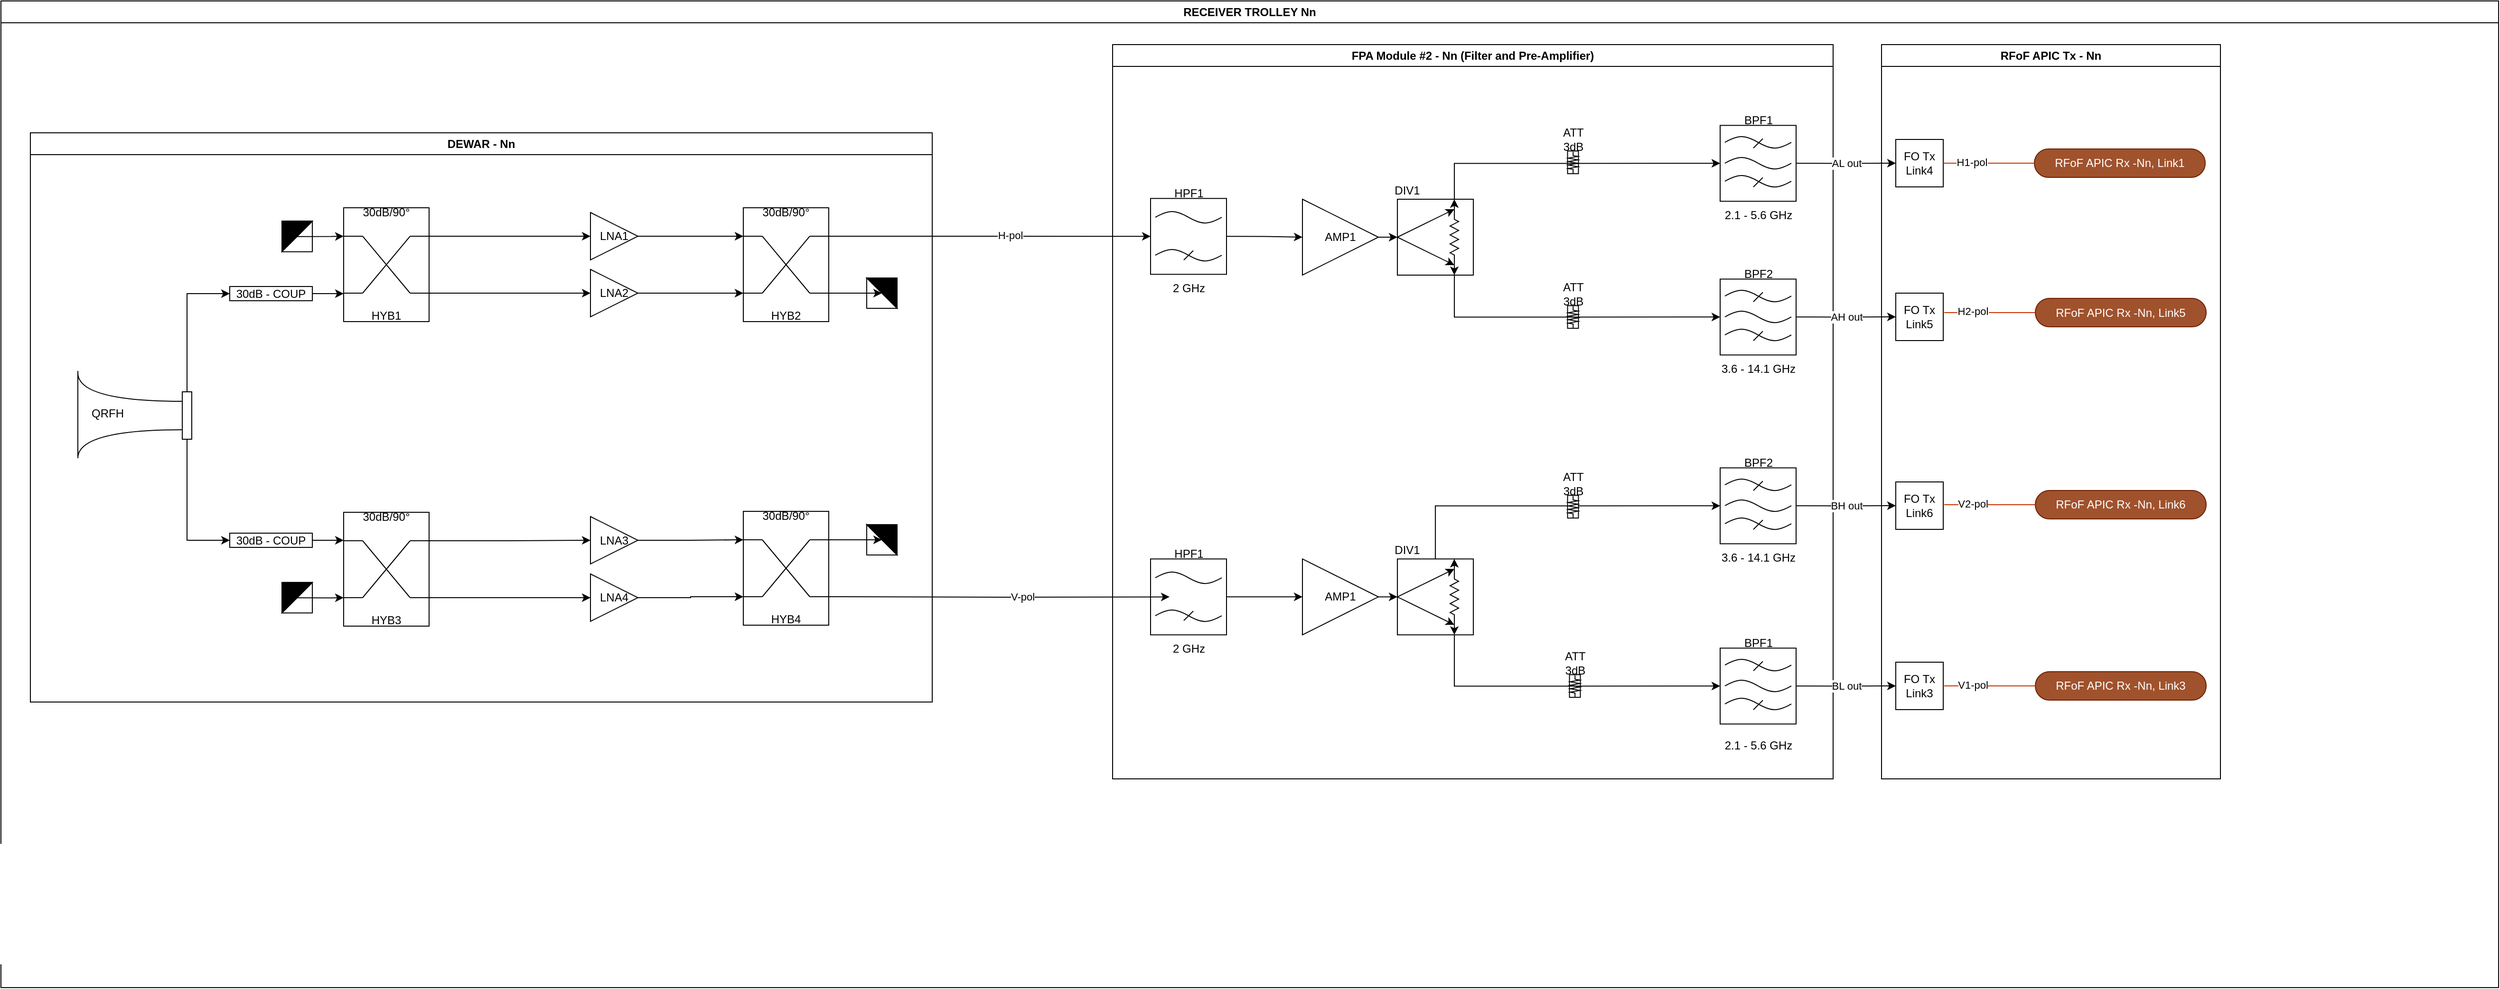 <mxfile version="28.0.7">
  <diagram name="Page-1" id="T6l5kbxst5cVdcprUycA">
    <mxGraphModel dx="1060" dy="1004" grid="1" gridSize="10" guides="1" tooltips="1" connect="1" arrows="1" fold="1" page="1" pageScale="1" pageWidth="1169" pageHeight="827" math="0" shadow="0">
      <root>
        <mxCell id="0" />
        <mxCell id="1" parent="0" />
        <mxCell id="nS1J4kpDqC1TfYwu3his-2" value="RECEIVER TROLLEY Nn" style="swimlane;whiteSpace=wrap;html=1;" parent="1" vertex="1">
          <mxGeometry x="1169" width="2631" height="1040" as="geometry" />
        </mxCell>
        <mxCell id="nS1J4kpDqC1TfYwu3his-3" value="DEWAR - Nn" style="swimlane;whiteSpace=wrap;html=1;" parent="nS1J4kpDqC1TfYwu3his-2" vertex="1">
          <mxGeometry x="31" y="139" width="950" height="600" as="geometry" />
        </mxCell>
        <mxCell id="nS1J4kpDqC1TfYwu3his-14" value="" style="group" parent="nS1J4kpDqC1TfYwu3his-3" vertex="1" connectable="0">
          <mxGeometry x="50" y="251" width="120" height="92.0" as="geometry" />
        </mxCell>
        <mxCell id="nS1J4kpDqC1TfYwu3his-5" value="" style="endArrow=none;html=1;rounded=0;edgeStyle=orthogonalEdgeStyle;curved=1;" parent="nS1J4kpDqC1TfYwu3his-14" edge="1">
          <mxGeometry width="50" height="50" relative="1" as="geometry">
            <mxPoint x="110" y="32" as="sourcePoint" />
            <mxPoint y="2" as="targetPoint" />
            <Array as="points">
              <mxPoint y="32" />
            </Array>
          </mxGeometry>
        </mxCell>
        <mxCell id="nS1J4kpDqC1TfYwu3his-9" value="" style="endArrow=none;html=1;rounded=0;edgeStyle=orthogonalEdgeStyle;curved=1;" parent="nS1J4kpDqC1TfYwu3his-14" edge="1">
          <mxGeometry width="50" height="50" relative="1" as="geometry">
            <mxPoint x="110.0" y="62.0" as="sourcePoint" />
            <mxPoint x="4.547e-13" y="92.0" as="targetPoint" />
            <Array as="points">
              <mxPoint x="4.547e-13" y="62.0" />
            </Array>
          </mxGeometry>
        </mxCell>
        <mxCell id="nS1J4kpDqC1TfYwu3his-8" value="" style="rounded=0;whiteSpace=wrap;html=1;" parent="nS1J4kpDqC1TfYwu3his-14" vertex="1">
          <mxGeometry x="110" y="22" width="10" height="50" as="geometry" />
        </mxCell>
        <mxCell id="nS1J4kpDqC1TfYwu3his-7" value="QRFH" style="text;html=1;align=center;verticalAlign=middle;resizable=0;points=[];autosize=1;strokeColor=none;fillColor=none;" parent="nS1J4kpDqC1TfYwu3his-14" vertex="1">
          <mxGeometry x="1" y="30" width="60" height="30" as="geometry" />
        </mxCell>
        <mxCell id="nS1J4kpDqC1TfYwu3his-10" value="" style="endArrow=none;html=1;rounded=0;" parent="nS1J4kpDqC1TfYwu3his-14" edge="1">
          <mxGeometry width="50" height="50" relative="1" as="geometry">
            <mxPoint y="90" as="sourcePoint" />
            <mxPoint as="targetPoint" />
          </mxGeometry>
        </mxCell>
        <mxCell id="nS1J4kpDqC1TfYwu3his-166" style="edgeStyle=orthogonalEdgeStyle;rounded=0;orthogonalLoop=1;jettySize=auto;html=1;exitX=1;exitY=0.5;exitDx=0;exitDy=0;entryX=0;entryY=0.75;entryDx=0;entryDy=0;" parent="nS1J4kpDqC1TfYwu3his-3" source="nS1J4kpDqC1TfYwu3his-71" target="nS1J4kpDqC1TfYwu3his-140" edge="1">
          <mxGeometry relative="1" as="geometry" />
        </mxCell>
        <mxCell id="nS1J4kpDqC1TfYwu3his-71" value="&lt;div&gt;30dB - COUP&lt;/div&gt;" style="rounded=0;whiteSpace=wrap;html=1;" parent="nS1J4kpDqC1TfYwu3his-3" vertex="1">
          <mxGeometry x="210" y="162" width="87" height="15" as="geometry" />
        </mxCell>
        <mxCell id="nS1J4kpDqC1TfYwu3his-168" style="edgeStyle=orthogonalEdgeStyle;rounded=0;orthogonalLoop=1;jettySize=auto;html=1;exitX=1;exitY=0.5;exitDx=0;exitDy=0;entryX=0;entryY=0.25;entryDx=0;entryDy=0;" parent="nS1J4kpDqC1TfYwu3his-3" source="nS1J4kpDqC1TfYwu3his-149" target="nS1J4kpDqC1TfYwu3his-153" edge="1">
          <mxGeometry relative="1" as="geometry" />
        </mxCell>
        <mxCell id="nS1J4kpDqC1TfYwu3his-149" value="&lt;div&gt;30dB - COUP&lt;/div&gt;" style="rounded=0;whiteSpace=wrap;html=1;" parent="nS1J4kpDqC1TfYwu3his-3" vertex="1">
          <mxGeometry x="210" y="422" width="87" height="15" as="geometry" />
        </mxCell>
        <mxCell id="nS1J4kpDqC1TfYwu3his-139" value="" style="group" parent="nS1J4kpDqC1TfYwu3his-3" vertex="1" connectable="0">
          <mxGeometry x="330" y="79" width="90" height="120" as="geometry" />
        </mxCell>
        <mxCell id="nS1J4kpDqC1TfYwu3his-140" value="" style="rounded=0;whiteSpace=wrap;html=1;" parent="nS1J4kpDqC1TfYwu3his-139" vertex="1">
          <mxGeometry width="90" height="120" as="geometry" />
        </mxCell>
        <mxCell id="nS1J4kpDqC1TfYwu3his-141" value="HYB1" style="text;html=1;align=center;verticalAlign=middle;whiteSpace=wrap;rounded=0;" parent="nS1J4kpDqC1TfYwu3his-139" vertex="1">
          <mxGeometry x="15" y="109" width="60" height="10" as="geometry" />
        </mxCell>
        <mxCell id="nS1J4kpDqC1TfYwu3his-142" value="30dB/90°" style="text;html=1;align=center;verticalAlign=middle;whiteSpace=wrap;rounded=0;" parent="nS1J4kpDqC1TfYwu3his-139" vertex="1">
          <mxGeometry x="15" width="60" height="10" as="geometry" />
        </mxCell>
        <mxCell id="nS1J4kpDqC1TfYwu3his-143" value="" style="endArrow=none;html=1;rounded=0;entryX=1;entryY=0.25;entryDx=0;entryDy=0;exitX=0.778;exitY=0.25;exitDx=0;exitDy=0;exitPerimeter=0;" parent="nS1J4kpDqC1TfYwu3his-139" source="nS1J4kpDqC1TfYwu3his-140" target="nS1J4kpDqC1TfYwu3his-140" edge="1">
          <mxGeometry width="50" height="50" relative="1" as="geometry">
            <mxPoint x="10" y="130" as="sourcePoint" />
            <mxPoint x="60" y="80" as="targetPoint" />
          </mxGeometry>
        </mxCell>
        <mxCell id="nS1J4kpDqC1TfYwu3his-144" value="" style="endArrow=none;html=1;rounded=0;entryX=1;entryY=0.25;entryDx=0;entryDy=0;exitX=0.778;exitY=0.25;exitDx=0;exitDy=0;exitPerimeter=0;" parent="nS1J4kpDqC1TfYwu3his-139" edge="1">
          <mxGeometry width="50" height="50" relative="1" as="geometry">
            <mxPoint y="90" as="sourcePoint" />
            <mxPoint x="20" y="90" as="targetPoint" />
          </mxGeometry>
        </mxCell>
        <mxCell id="nS1J4kpDqC1TfYwu3his-145" value="" style="endArrow=none;html=1;rounded=0;entryX=1;entryY=0.25;entryDx=0;entryDy=0;exitX=0.778;exitY=0.25;exitDx=0;exitDy=0;exitPerimeter=0;" parent="nS1J4kpDqC1TfYwu3his-139" edge="1">
          <mxGeometry width="50" height="50" relative="1" as="geometry">
            <mxPoint x="70" y="90" as="sourcePoint" />
            <mxPoint x="90" y="90" as="targetPoint" />
          </mxGeometry>
        </mxCell>
        <mxCell id="nS1J4kpDqC1TfYwu3his-146" value="" style="endArrow=none;html=1;rounded=0;entryX=1;entryY=0.25;entryDx=0;entryDy=0;exitX=0.778;exitY=0.25;exitDx=0;exitDy=0;exitPerimeter=0;" parent="nS1J4kpDqC1TfYwu3his-139" edge="1">
          <mxGeometry width="50" height="50" relative="1" as="geometry">
            <mxPoint y="30" as="sourcePoint" />
            <mxPoint x="20" y="30" as="targetPoint" />
          </mxGeometry>
        </mxCell>
        <mxCell id="nS1J4kpDqC1TfYwu3his-147" value="" style="endArrow=none;html=1;rounded=0;" parent="nS1J4kpDqC1TfYwu3his-139" edge="1">
          <mxGeometry width="50" height="50" relative="1" as="geometry">
            <mxPoint x="20" y="90" as="sourcePoint" />
            <mxPoint x="70" y="30" as="targetPoint" />
          </mxGeometry>
        </mxCell>
        <mxCell id="nS1J4kpDqC1TfYwu3his-148" value="" style="endArrow=none;html=1;rounded=0;" parent="nS1J4kpDqC1TfYwu3his-139" edge="1">
          <mxGeometry width="50" height="50" relative="1" as="geometry">
            <mxPoint x="70" y="90" as="sourcePoint" />
            <mxPoint x="20" y="30" as="targetPoint" />
          </mxGeometry>
        </mxCell>
        <mxCell id="nS1J4kpDqC1TfYwu3his-152" value="" style="group" parent="nS1J4kpDqC1TfYwu3his-3" vertex="1" connectable="0">
          <mxGeometry x="330" y="400" width="90" height="120" as="geometry" />
        </mxCell>
        <mxCell id="nS1J4kpDqC1TfYwu3his-153" value="" style="rounded=0;whiteSpace=wrap;html=1;" parent="nS1J4kpDqC1TfYwu3his-152" vertex="1">
          <mxGeometry width="90" height="120" as="geometry" />
        </mxCell>
        <mxCell id="nS1J4kpDqC1TfYwu3his-154" value="HYB3" style="text;html=1;align=center;verticalAlign=middle;whiteSpace=wrap;rounded=0;" parent="nS1J4kpDqC1TfYwu3his-152" vertex="1">
          <mxGeometry x="15" y="109" width="60" height="10" as="geometry" />
        </mxCell>
        <mxCell id="nS1J4kpDqC1TfYwu3his-155" value="30dB/90°" style="text;html=1;align=center;verticalAlign=middle;whiteSpace=wrap;rounded=0;" parent="nS1J4kpDqC1TfYwu3his-152" vertex="1">
          <mxGeometry x="15" width="60" height="10" as="geometry" />
        </mxCell>
        <mxCell id="nS1J4kpDqC1TfYwu3his-156" value="" style="endArrow=none;html=1;rounded=0;entryX=1;entryY=0.25;entryDx=0;entryDy=0;exitX=0.778;exitY=0.25;exitDx=0;exitDy=0;exitPerimeter=0;" parent="nS1J4kpDqC1TfYwu3his-152" source="nS1J4kpDqC1TfYwu3his-153" target="nS1J4kpDqC1TfYwu3his-153" edge="1">
          <mxGeometry width="50" height="50" relative="1" as="geometry">
            <mxPoint x="10" y="130" as="sourcePoint" />
            <mxPoint x="60" y="80" as="targetPoint" />
          </mxGeometry>
        </mxCell>
        <mxCell id="nS1J4kpDqC1TfYwu3his-157" value="" style="endArrow=none;html=1;rounded=0;entryX=1;entryY=0.25;entryDx=0;entryDy=0;exitX=0.778;exitY=0.25;exitDx=0;exitDy=0;exitPerimeter=0;" parent="nS1J4kpDqC1TfYwu3his-152" edge="1">
          <mxGeometry width="50" height="50" relative="1" as="geometry">
            <mxPoint y="90" as="sourcePoint" />
            <mxPoint x="20" y="90" as="targetPoint" />
          </mxGeometry>
        </mxCell>
        <mxCell id="nS1J4kpDqC1TfYwu3his-158" value="" style="endArrow=none;html=1;rounded=0;entryX=1;entryY=0.25;entryDx=0;entryDy=0;exitX=0.778;exitY=0.25;exitDx=0;exitDy=0;exitPerimeter=0;" parent="nS1J4kpDqC1TfYwu3his-152" edge="1">
          <mxGeometry width="50" height="50" relative="1" as="geometry">
            <mxPoint x="70" y="90" as="sourcePoint" />
            <mxPoint x="90" y="90" as="targetPoint" />
          </mxGeometry>
        </mxCell>
        <mxCell id="nS1J4kpDqC1TfYwu3his-159" value="" style="endArrow=none;html=1;rounded=0;entryX=1;entryY=0.25;entryDx=0;entryDy=0;exitX=0.778;exitY=0.25;exitDx=0;exitDy=0;exitPerimeter=0;" parent="nS1J4kpDqC1TfYwu3his-152" edge="1">
          <mxGeometry width="50" height="50" relative="1" as="geometry">
            <mxPoint y="30" as="sourcePoint" />
            <mxPoint x="20" y="30" as="targetPoint" />
          </mxGeometry>
        </mxCell>
        <mxCell id="nS1J4kpDqC1TfYwu3his-160" value="" style="endArrow=none;html=1;rounded=0;" parent="nS1J4kpDqC1TfYwu3his-152" edge="1">
          <mxGeometry width="50" height="50" relative="1" as="geometry">
            <mxPoint x="20" y="90" as="sourcePoint" />
            <mxPoint x="70" y="30" as="targetPoint" />
          </mxGeometry>
        </mxCell>
        <mxCell id="nS1J4kpDqC1TfYwu3his-161" value="" style="endArrow=none;html=1;rounded=0;" parent="nS1J4kpDqC1TfYwu3his-152" edge="1">
          <mxGeometry width="50" height="50" relative="1" as="geometry">
            <mxPoint x="70" y="90" as="sourcePoint" />
            <mxPoint x="20" y="30" as="targetPoint" />
          </mxGeometry>
        </mxCell>
        <mxCell id="nS1J4kpDqC1TfYwu3his-164" style="edgeStyle=orthogonalEdgeStyle;rounded=0;orthogonalLoop=1;jettySize=auto;html=1;exitX=0.5;exitY=1;exitDx=0;exitDy=0;entryX=0;entryY=0.5;entryDx=0;entryDy=0;" parent="nS1J4kpDqC1TfYwu3his-3" source="nS1J4kpDqC1TfYwu3his-8" target="nS1J4kpDqC1TfYwu3his-149" edge="1">
          <mxGeometry relative="1" as="geometry" />
        </mxCell>
        <mxCell id="nS1J4kpDqC1TfYwu3his-165" style="edgeStyle=orthogonalEdgeStyle;rounded=0;orthogonalLoop=1;jettySize=auto;html=1;exitX=0.5;exitY=0;exitDx=0;exitDy=0;entryX=0;entryY=0.5;entryDx=0;entryDy=0;" parent="nS1J4kpDqC1TfYwu3his-3" source="nS1J4kpDqC1TfYwu3his-8" target="nS1J4kpDqC1TfYwu3his-71" edge="1">
          <mxGeometry relative="1" as="geometry" />
        </mxCell>
        <mxCell id="nS1J4kpDqC1TfYwu3his-198" style="edgeStyle=orthogonalEdgeStyle;rounded=0;orthogonalLoop=1;jettySize=auto;html=1;exitX=1;exitY=0.5;exitDx=0;exitDy=0;entryX=0;entryY=0.25;entryDx=0;entryDy=0;" parent="nS1J4kpDqC1TfYwu3his-3" source="nS1J4kpDqC1TfYwu3his-89" target="nS1J4kpDqC1TfYwu3his-187" edge="1">
          <mxGeometry relative="1" as="geometry" />
        </mxCell>
        <mxCell id="nS1J4kpDqC1TfYwu3his-89" value="LNA3" style="triangle;whiteSpace=wrap;html=1;" parent="nS1J4kpDqC1TfYwu3his-3" vertex="1">
          <mxGeometry x="590" y="404.5" width="50" height="50" as="geometry" />
        </mxCell>
        <mxCell id="nS1J4kpDqC1TfYwu3his-199" style="edgeStyle=orthogonalEdgeStyle;rounded=0;orthogonalLoop=1;jettySize=auto;html=1;exitX=1;exitY=0.5;exitDx=0;exitDy=0;entryX=0;entryY=0.75;entryDx=0;entryDy=0;" parent="nS1J4kpDqC1TfYwu3his-3" source="nS1J4kpDqC1TfYwu3his-90" target="nS1J4kpDqC1TfYwu3his-187" edge="1">
          <mxGeometry relative="1" as="geometry" />
        </mxCell>
        <mxCell id="nS1J4kpDqC1TfYwu3his-90" value="LNA4" style="triangle;whiteSpace=wrap;html=1;" parent="nS1J4kpDqC1TfYwu3his-3" vertex="1">
          <mxGeometry x="590" y="465" width="50" height="50" as="geometry" />
        </mxCell>
        <mxCell id="nS1J4kpDqC1TfYwu3his-196" style="edgeStyle=orthogonalEdgeStyle;rounded=0;orthogonalLoop=1;jettySize=auto;html=1;exitX=1;exitY=0.5;exitDx=0;exitDy=0;entryX=0;entryY=0.25;entryDx=0;entryDy=0;" parent="nS1J4kpDqC1TfYwu3his-3" source="nS1J4kpDqC1TfYwu3his-170" target="nS1J4kpDqC1TfYwu3his-177" edge="1">
          <mxGeometry relative="1" as="geometry" />
        </mxCell>
        <mxCell id="nS1J4kpDqC1TfYwu3his-170" value="LNA1" style="triangle;whiteSpace=wrap;html=1;" parent="nS1J4kpDqC1TfYwu3his-3" vertex="1">
          <mxGeometry x="590" y="84" width="50" height="50" as="geometry" />
        </mxCell>
        <mxCell id="nS1J4kpDqC1TfYwu3his-197" style="edgeStyle=orthogonalEdgeStyle;rounded=0;orthogonalLoop=1;jettySize=auto;html=1;exitX=1;exitY=0.5;exitDx=0;exitDy=0;entryX=0;entryY=0.75;entryDx=0;entryDy=0;" parent="nS1J4kpDqC1TfYwu3his-3" source="nS1J4kpDqC1TfYwu3his-171" target="nS1J4kpDqC1TfYwu3his-177" edge="1">
          <mxGeometry relative="1" as="geometry" />
        </mxCell>
        <mxCell id="nS1J4kpDqC1TfYwu3his-171" value="LNA2" style="triangle;whiteSpace=wrap;html=1;" parent="nS1J4kpDqC1TfYwu3his-3" vertex="1">
          <mxGeometry x="590" y="144" width="50" height="50" as="geometry" />
        </mxCell>
        <mxCell id="nS1J4kpDqC1TfYwu3his-172" style="edgeStyle=orthogonalEdgeStyle;rounded=0;orthogonalLoop=1;jettySize=auto;html=1;exitX=1;exitY=0.25;exitDx=0;exitDy=0;entryX=0;entryY=0.5;entryDx=0;entryDy=0;" parent="nS1J4kpDqC1TfYwu3his-3" source="nS1J4kpDqC1TfYwu3his-140" target="nS1J4kpDqC1TfYwu3his-170" edge="1">
          <mxGeometry relative="1" as="geometry" />
        </mxCell>
        <mxCell id="nS1J4kpDqC1TfYwu3his-173" style="edgeStyle=orthogonalEdgeStyle;rounded=0;orthogonalLoop=1;jettySize=auto;html=1;exitX=1;exitY=0.75;exitDx=0;exitDy=0;entryX=0;entryY=0.5;entryDx=0;entryDy=0;" parent="nS1J4kpDqC1TfYwu3his-3" source="nS1J4kpDqC1TfYwu3his-140" target="nS1J4kpDqC1TfYwu3his-171" edge="1">
          <mxGeometry relative="1" as="geometry" />
        </mxCell>
        <mxCell id="nS1J4kpDqC1TfYwu3his-174" style="edgeStyle=orthogonalEdgeStyle;rounded=0;orthogonalLoop=1;jettySize=auto;html=1;exitX=1;exitY=0.25;exitDx=0;exitDy=0;entryX=0;entryY=0.5;entryDx=0;entryDy=0;" parent="nS1J4kpDqC1TfYwu3his-3" source="nS1J4kpDqC1TfYwu3his-153" target="nS1J4kpDqC1TfYwu3his-89" edge="1">
          <mxGeometry relative="1" as="geometry" />
        </mxCell>
        <mxCell id="nS1J4kpDqC1TfYwu3his-175" style="edgeStyle=orthogonalEdgeStyle;rounded=0;orthogonalLoop=1;jettySize=auto;html=1;exitX=1;exitY=0.75;exitDx=0;exitDy=0;entryX=0;entryY=0.5;entryDx=0;entryDy=0;" parent="nS1J4kpDqC1TfYwu3his-3" source="nS1J4kpDqC1TfYwu3his-153" target="nS1J4kpDqC1TfYwu3his-90" edge="1">
          <mxGeometry relative="1" as="geometry" />
        </mxCell>
        <mxCell id="nS1J4kpDqC1TfYwu3his-176" value="" style="group" parent="nS1J4kpDqC1TfYwu3his-3" vertex="1" connectable="0">
          <mxGeometry x="751" y="79" width="90" height="120" as="geometry" />
        </mxCell>
        <mxCell id="nS1J4kpDqC1TfYwu3his-177" value="" style="rounded=0;whiteSpace=wrap;html=1;" parent="nS1J4kpDqC1TfYwu3his-176" vertex="1">
          <mxGeometry width="90" height="120" as="geometry" />
        </mxCell>
        <mxCell id="nS1J4kpDqC1TfYwu3his-178" value="HYB2" style="text;html=1;align=center;verticalAlign=middle;whiteSpace=wrap;rounded=0;" parent="nS1J4kpDqC1TfYwu3his-176" vertex="1">
          <mxGeometry x="15" y="109" width="60" height="10" as="geometry" />
        </mxCell>
        <mxCell id="nS1J4kpDqC1TfYwu3his-179" value="30dB/90°" style="text;html=1;align=center;verticalAlign=middle;whiteSpace=wrap;rounded=0;" parent="nS1J4kpDqC1TfYwu3his-176" vertex="1">
          <mxGeometry x="15" width="60" height="10" as="geometry" />
        </mxCell>
        <mxCell id="nS1J4kpDqC1TfYwu3his-180" value="" style="endArrow=none;html=1;rounded=0;entryX=1;entryY=0.25;entryDx=0;entryDy=0;exitX=0.778;exitY=0.25;exitDx=0;exitDy=0;exitPerimeter=0;" parent="nS1J4kpDqC1TfYwu3his-176" source="nS1J4kpDqC1TfYwu3his-177" target="nS1J4kpDqC1TfYwu3his-177" edge="1">
          <mxGeometry width="50" height="50" relative="1" as="geometry">
            <mxPoint x="10" y="130" as="sourcePoint" />
            <mxPoint x="60" y="80" as="targetPoint" />
          </mxGeometry>
        </mxCell>
        <mxCell id="nS1J4kpDqC1TfYwu3his-181" value="" style="endArrow=none;html=1;rounded=0;entryX=1;entryY=0.25;entryDx=0;entryDy=0;exitX=0.778;exitY=0.25;exitDx=0;exitDy=0;exitPerimeter=0;" parent="nS1J4kpDqC1TfYwu3his-176" edge="1">
          <mxGeometry width="50" height="50" relative="1" as="geometry">
            <mxPoint y="90" as="sourcePoint" />
            <mxPoint x="20" y="90" as="targetPoint" />
          </mxGeometry>
        </mxCell>
        <mxCell id="nS1J4kpDqC1TfYwu3his-182" value="" style="endArrow=none;html=1;rounded=0;entryX=1;entryY=0.25;entryDx=0;entryDy=0;exitX=0.778;exitY=0.25;exitDx=0;exitDy=0;exitPerimeter=0;" parent="nS1J4kpDqC1TfYwu3his-176" edge="1">
          <mxGeometry width="50" height="50" relative="1" as="geometry">
            <mxPoint x="70" y="90" as="sourcePoint" />
            <mxPoint x="90" y="90" as="targetPoint" />
          </mxGeometry>
        </mxCell>
        <mxCell id="nS1J4kpDqC1TfYwu3his-183" value="" style="endArrow=none;html=1;rounded=0;entryX=1;entryY=0.25;entryDx=0;entryDy=0;exitX=0.778;exitY=0.25;exitDx=0;exitDy=0;exitPerimeter=0;" parent="nS1J4kpDqC1TfYwu3his-176" edge="1">
          <mxGeometry width="50" height="50" relative="1" as="geometry">
            <mxPoint y="30" as="sourcePoint" />
            <mxPoint x="20" y="30" as="targetPoint" />
          </mxGeometry>
        </mxCell>
        <mxCell id="nS1J4kpDqC1TfYwu3his-184" value="" style="endArrow=none;html=1;rounded=0;" parent="nS1J4kpDqC1TfYwu3his-176" edge="1">
          <mxGeometry width="50" height="50" relative="1" as="geometry">
            <mxPoint x="20" y="90" as="sourcePoint" />
            <mxPoint x="70" y="30" as="targetPoint" />
          </mxGeometry>
        </mxCell>
        <mxCell id="nS1J4kpDqC1TfYwu3his-185" value="" style="endArrow=none;html=1;rounded=0;" parent="nS1J4kpDqC1TfYwu3his-176" edge="1">
          <mxGeometry width="50" height="50" relative="1" as="geometry">
            <mxPoint x="70" y="90" as="sourcePoint" />
            <mxPoint x="20" y="30" as="targetPoint" />
          </mxGeometry>
        </mxCell>
        <mxCell id="nS1J4kpDqC1TfYwu3his-186" value="" style="group" parent="nS1J4kpDqC1TfYwu3his-3" vertex="1" connectable="0">
          <mxGeometry x="751" y="399" width="90" height="120" as="geometry" />
        </mxCell>
        <mxCell id="nS1J4kpDqC1TfYwu3his-187" value="" style="rounded=0;whiteSpace=wrap;html=1;" parent="nS1J4kpDqC1TfYwu3his-186" vertex="1">
          <mxGeometry width="90" height="120" as="geometry" />
        </mxCell>
        <mxCell id="nS1J4kpDqC1TfYwu3his-188" value="HYB4" style="text;html=1;align=center;verticalAlign=middle;whiteSpace=wrap;rounded=0;" parent="nS1J4kpDqC1TfYwu3his-186" vertex="1">
          <mxGeometry x="15" y="109" width="60" height="10" as="geometry" />
        </mxCell>
        <mxCell id="nS1J4kpDqC1TfYwu3his-189" value="30dB/90°" style="text;html=1;align=center;verticalAlign=middle;whiteSpace=wrap;rounded=0;" parent="nS1J4kpDqC1TfYwu3his-186" vertex="1">
          <mxGeometry x="15" width="60" height="10" as="geometry" />
        </mxCell>
        <mxCell id="nS1J4kpDqC1TfYwu3his-190" value="" style="endArrow=none;html=1;rounded=0;entryX=1;entryY=0.25;entryDx=0;entryDy=0;exitX=0.778;exitY=0.25;exitDx=0;exitDy=0;exitPerimeter=0;" parent="nS1J4kpDqC1TfYwu3his-186" source="nS1J4kpDqC1TfYwu3his-187" target="nS1J4kpDqC1TfYwu3his-187" edge="1">
          <mxGeometry width="50" height="50" relative="1" as="geometry">
            <mxPoint x="10" y="130" as="sourcePoint" />
            <mxPoint x="60" y="80" as="targetPoint" />
          </mxGeometry>
        </mxCell>
        <mxCell id="nS1J4kpDqC1TfYwu3his-191" value="" style="endArrow=none;html=1;rounded=0;entryX=1;entryY=0.25;entryDx=0;entryDy=0;exitX=0.778;exitY=0.25;exitDx=0;exitDy=0;exitPerimeter=0;" parent="nS1J4kpDqC1TfYwu3his-186" edge="1">
          <mxGeometry width="50" height="50" relative="1" as="geometry">
            <mxPoint y="90" as="sourcePoint" />
            <mxPoint x="20" y="90" as="targetPoint" />
          </mxGeometry>
        </mxCell>
        <mxCell id="nS1J4kpDqC1TfYwu3his-192" value="" style="endArrow=none;html=1;rounded=0;entryX=1;entryY=0.25;entryDx=0;entryDy=0;exitX=0.778;exitY=0.25;exitDx=0;exitDy=0;exitPerimeter=0;" parent="nS1J4kpDqC1TfYwu3his-186" edge="1">
          <mxGeometry width="50" height="50" relative="1" as="geometry">
            <mxPoint x="70" y="90" as="sourcePoint" />
            <mxPoint x="90" y="90" as="targetPoint" />
          </mxGeometry>
        </mxCell>
        <mxCell id="nS1J4kpDqC1TfYwu3his-193" value="" style="endArrow=none;html=1;rounded=0;entryX=1;entryY=0.25;entryDx=0;entryDy=0;exitX=0.778;exitY=0.25;exitDx=0;exitDy=0;exitPerimeter=0;" parent="nS1J4kpDqC1TfYwu3his-186" edge="1">
          <mxGeometry width="50" height="50" relative="1" as="geometry">
            <mxPoint y="30" as="sourcePoint" />
            <mxPoint x="20" y="30" as="targetPoint" />
          </mxGeometry>
        </mxCell>
        <mxCell id="nS1J4kpDqC1TfYwu3his-194" value="" style="endArrow=none;html=1;rounded=0;" parent="nS1J4kpDqC1TfYwu3his-186" edge="1">
          <mxGeometry width="50" height="50" relative="1" as="geometry">
            <mxPoint x="20" y="90" as="sourcePoint" />
            <mxPoint x="70" y="30" as="targetPoint" />
          </mxGeometry>
        </mxCell>
        <mxCell id="nS1J4kpDqC1TfYwu3his-195" value="" style="endArrow=none;html=1;rounded=0;" parent="nS1J4kpDqC1TfYwu3his-186" edge="1">
          <mxGeometry width="50" height="50" relative="1" as="geometry">
            <mxPoint x="70" y="90" as="sourcePoint" />
            <mxPoint x="20" y="30" as="targetPoint" />
          </mxGeometry>
        </mxCell>
        <mxCell id="LSLsZw_QZ4k8bXDVp2Ia-5" value="" style="group" parent="nS1J4kpDqC1TfYwu3his-3" vertex="1" connectable="0">
          <mxGeometry x="265" y="93" width="32" height="32.33" as="geometry" />
        </mxCell>
        <mxCell id="LSLsZw_QZ4k8bXDVp2Ia-6" value="" style="verticalLabelPosition=bottom;verticalAlign=top;html=1;shape=mxgraph.basic.orthogonal_triangle;rotation=-90;fillStyle=solid;fillColor=light-dark(#FFFFFF,#FFFFFF);" parent="LSLsZw_QZ4k8bXDVp2Ia-5" vertex="1">
          <mxGeometry y="0.33" width="32" height="32" as="geometry" />
        </mxCell>
        <mxCell id="LSLsZw_QZ4k8bXDVp2Ia-7" value="" style="verticalLabelPosition=bottom;verticalAlign=top;html=1;shape=mxgraph.basic.orthogonal_triangle;flipH=1;flipV=1;rotation=-90;fillStyle=solid;fillColor=light-dark(#000000,#000000);" parent="LSLsZw_QZ4k8bXDVp2Ia-5" vertex="1">
          <mxGeometry width="32" height="32" as="geometry" />
        </mxCell>
        <mxCell id="LSLsZw_QZ4k8bXDVp2Ia-10" style="edgeStyle=orthogonalEdgeStyle;rounded=0;orthogonalLoop=1;jettySize=auto;html=1;exitX=0.5;exitY=0.5;exitDx=0;exitDy=0;exitPerimeter=0;entryX=0;entryY=0.25;entryDx=0;entryDy=0;" parent="nS1J4kpDqC1TfYwu3his-3" source="LSLsZw_QZ4k8bXDVp2Ia-6" target="nS1J4kpDqC1TfYwu3his-140" edge="1">
          <mxGeometry relative="1" as="geometry" />
        </mxCell>
        <mxCell id="LSLsZw_QZ4k8bXDVp2Ia-11" value="" style="group" parent="nS1J4kpDqC1TfYwu3his-3" vertex="1" connectable="0">
          <mxGeometry x="265" y="473.84" width="32" height="32.33" as="geometry" />
        </mxCell>
        <mxCell id="LSLsZw_QZ4k8bXDVp2Ia-12" value="" style="verticalLabelPosition=bottom;verticalAlign=top;html=1;shape=mxgraph.basic.orthogonal_triangle;rotation=-90;fillStyle=solid;fillColor=light-dark(#FFFFFF,#FFFFFF);" parent="LSLsZw_QZ4k8bXDVp2Ia-11" vertex="1">
          <mxGeometry y="0.33" width="32" height="32" as="geometry" />
        </mxCell>
        <mxCell id="LSLsZw_QZ4k8bXDVp2Ia-13" value="" style="verticalLabelPosition=bottom;verticalAlign=top;html=1;shape=mxgraph.basic.orthogonal_triangle;flipH=1;flipV=1;rotation=-90;fillStyle=solid;fillColor=light-dark(#000000,#000000);" parent="LSLsZw_QZ4k8bXDVp2Ia-11" vertex="1">
          <mxGeometry width="32" height="32" as="geometry" />
        </mxCell>
        <mxCell id="LSLsZw_QZ4k8bXDVp2Ia-14" style="edgeStyle=orthogonalEdgeStyle;rounded=0;orthogonalLoop=1;jettySize=auto;html=1;exitX=0.5;exitY=0.5;exitDx=0;exitDy=0;exitPerimeter=0;entryX=0;entryY=0.75;entryDx=0;entryDy=0;" parent="nS1J4kpDqC1TfYwu3his-3" source="LSLsZw_QZ4k8bXDVp2Ia-12" target="nS1J4kpDqC1TfYwu3his-153" edge="1">
          <mxGeometry relative="1" as="geometry" />
        </mxCell>
        <mxCell id="LSLsZw_QZ4k8bXDVp2Ia-15" value="" style="group;rotation=90;" parent="nS1J4kpDqC1TfYwu3his-3" vertex="1" connectable="0">
          <mxGeometry x="881" y="153" width="32" height="32.33" as="geometry" />
        </mxCell>
        <mxCell id="LSLsZw_QZ4k8bXDVp2Ia-16" value="" style="verticalLabelPosition=bottom;verticalAlign=top;html=1;shape=mxgraph.basic.orthogonal_triangle;rotation=0;fillStyle=solid;fillColor=light-dark(#FFFFFF,#FFFFFF);" parent="LSLsZw_QZ4k8bXDVp2Ia-15" vertex="1">
          <mxGeometry width="32" height="32" as="geometry" />
        </mxCell>
        <mxCell id="LSLsZw_QZ4k8bXDVp2Ia-17" value="" style="verticalLabelPosition=bottom;verticalAlign=top;html=1;shape=mxgraph.basic.orthogonal_triangle;flipH=1;flipV=1;rotation=0;fillStyle=solid;fillColor=light-dark(#000000,#000000);" parent="LSLsZw_QZ4k8bXDVp2Ia-15" vertex="1">
          <mxGeometry width="32" height="32" as="geometry" />
        </mxCell>
        <mxCell id="LSLsZw_QZ4k8bXDVp2Ia-18" value="" style="group;rotation=90;" parent="nS1J4kpDqC1TfYwu3his-3" vertex="1" connectable="0">
          <mxGeometry x="881" y="413" width="32" height="32.33" as="geometry" />
        </mxCell>
        <mxCell id="LSLsZw_QZ4k8bXDVp2Ia-19" value="" style="verticalLabelPosition=bottom;verticalAlign=top;html=1;shape=mxgraph.basic.orthogonal_triangle;rotation=0;fillStyle=solid;fillColor=light-dark(#FFFFFF,#FFFFFF);" parent="LSLsZw_QZ4k8bXDVp2Ia-18" vertex="1">
          <mxGeometry width="32" height="32" as="geometry" />
        </mxCell>
        <mxCell id="LSLsZw_QZ4k8bXDVp2Ia-20" value="" style="verticalLabelPosition=bottom;verticalAlign=top;html=1;shape=mxgraph.basic.orthogonal_triangle;flipH=1;flipV=1;rotation=0;fillStyle=solid;fillColor=light-dark(#000000,#000000);" parent="LSLsZw_QZ4k8bXDVp2Ia-18" vertex="1">
          <mxGeometry width="32" height="32" as="geometry" />
        </mxCell>
        <mxCell id="LSLsZw_QZ4k8bXDVp2Ia-21" style="edgeStyle=orthogonalEdgeStyle;rounded=0;orthogonalLoop=1;jettySize=auto;html=1;exitX=1;exitY=0.25;exitDx=0;exitDy=0;entryX=0.5;entryY=0.5;entryDx=0;entryDy=0;entryPerimeter=0;" parent="nS1J4kpDqC1TfYwu3his-3" source="nS1J4kpDqC1TfYwu3his-187" target="LSLsZw_QZ4k8bXDVp2Ia-19" edge="1">
          <mxGeometry relative="1" as="geometry" />
        </mxCell>
        <mxCell id="LSLsZw_QZ4k8bXDVp2Ia-22" style="edgeStyle=orthogonalEdgeStyle;rounded=0;orthogonalLoop=1;jettySize=auto;html=1;exitX=1;exitY=0.75;exitDx=0;exitDy=0;entryX=0.5;entryY=0.5;entryDx=0;entryDy=0;entryPerimeter=0;" parent="nS1J4kpDqC1TfYwu3his-3" source="nS1J4kpDqC1TfYwu3his-177" target="LSLsZw_QZ4k8bXDVp2Ia-16" edge="1">
          <mxGeometry relative="1" as="geometry" />
        </mxCell>
        <mxCell id="nS1J4kpDqC1TfYwu3his-257" value="FPA Module #2 - Nn (Filter and Pre-Amplifier)" style="swimlane;whiteSpace=wrap;html=1;" parent="nS1J4kpDqC1TfYwu3his-2" vertex="1">
          <mxGeometry x="1171" y="46" width="759" height="774" as="geometry" />
        </mxCell>
        <mxCell id="nS1J4kpDqC1TfYwu3his-266" value="" style="group" parent="nS1J4kpDqC1TfYwu3his-257" vertex="1" connectable="0">
          <mxGeometry x="40" y="522" width="80" height="130" as="geometry" />
        </mxCell>
        <mxCell id="nS1J4kpDqC1TfYwu3his-267" value="" style="group" parent="nS1J4kpDqC1TfYwu3his-266" vertex="1" connectable="0">
          <mxGeometry y="20.18" width="80" height="80" as="geometry" />
        </mxCell>
        <mxCell id="nS1J4kpDqC1TfYwu3his-268" value="" style="whiteSpace=wrap;html=1;aspect=fixed;" parent="nS1J4kpDqC1TfYwu3his-267" vertex="1">
          <mxGeometry width="80" height="80" as="geometry" />
        </mxCell>
        <mxCell id="nS1J4kpDqC1TfYwu3his-269" value="" style="pointerEvents=1;verticalLabelPosition=bottom;shadow=0;dashed=0;align=center;html=1;verticalAlign=top;shape=mxgraph.electrical.waveforms.sine_wave;" parent="nS1J4kpDqC1TfYwu3his-267" vertex="1">
          <mxGeometry x="5" y="11.82" width="70" height="16.18" as="geometry" />
        </mxCell>
        <mxCell id="nS1J4kpDqC1TfYwu3his-270" value="" style="pointerEvents=1;verticalLabelPosition=bottom;shadow=0;dashed=0;align=center;html=1;verticalAlign=top;shape=mxgraph.electrical.waveforms.sine_wave;" parent="nS1J4kpDqC1TfYwu3his-267" vertex="1">
          <mxGeometry x="5" y="51.82" width="70" height="16.18" as="geometry" />
        </mxCell>
        <mxCell id="nS1J4kpDqC1TfYwu3his-271" value="" style="endArrow=none;html=1;rounded=0;" parent="nS1J4kpDqC1TfYwu3his-267" edge="1">
          <mxGeometry width="50" height="50" relative="1" as="geometry">
            <mxPoint x="35" y="64.91" as="sourcePoint" />
            <mxPoint x="45" y="54.91" as="targetPoint" />
          </mxGeometry>
        </mxCell>
        <mxCell id="nS1J4kpDqC1TfYwu3his-272" value="2 GHz" style="text;html=1;align=center;verticalAlign=middle;resizable=0;points=[];autosize=1;strokeColor=none;fillColor=none;" parent="nS1J4kpDqC1TfYwu3his-266" vertex="1">
          <mxGeometry x="10" y="100" width="60" height="30" as="geometry" />
        </mxCell>
        <mxCell id="nS1J4kpDqC1TfYwu3his-273" value="HPF1" style="text;html=1;align=center;verticalAlign=middle;resizable=0;points=[];autosize=1;strokeColor=none;fillColor=none;" parent="nS1J4kpDqC1TfYwu3his-266" vertex="1">
          <mxGeometry x="15" width="50" height="30" as="geometry" />
        </mxCell>
        <mxCell id="nS1J4kpDqC1TfYwu3his-314" style="edgeStyle=orthogonalEdgeStyle;rounded=0;orthogonalLoop=1;jettySize=auto;html=1;exitX=1;exitY=0.5;exitDx=0;exitDy=0;entryX=0;entryY=0.5;entryDx=0;entryDy=0;" parent="nS1J4kpDqC1TfYwu3his-257" source="nS1J4kpDqC1TfYwu3his-294" target="nS1J4kpDqC1TfYwu3his-299" edge="1">
          <mxGeometry relative="1" as="geometry" />
        </mxCell>
        <mxCell id="nS1J4kpDqC1TfYwu3his-294" value="AMP1" style="triangle;whiteSpace=wrap;html=1;" parent="nS1J4kpDqC1TfYwu3his-257" vertex="1">
          <mxGeometry x="200" y="163" width="80" height="80" as="geometry" />
        </mxCell>
        <mxCell id="nS1J4kpDqC1TfYwu3his-315" style="edgeStyle=orthogonalEdgeStyle;rounded=0;orthogonalLoop=1;jettySize=auto;html=1;exitX=1;exitY=0.5;exitDx=0;exitDy=0;entryX=0;entryY=0.5;entryDx=0;entryDy=0;" parent="nS1J4kpDqC1TfYwu3his-257" source="nS1J4kpDqC1TfYwu3his-296" target="nS1J4kpDqC1TfYwu3his-307" edge="1">
          <mxGeometry relative="1" as="geometry" />
        </mxCell>
        <mxCell id="nS1J4kpDqC1TfYwu3his-296" value="AMP1" style="triangle;whiteSpace=wrap;html=1;" parent="nS1J4kpDqC1TfYwu3his-257" vertex="1">
          <mxGeometry x="200" y="542.18" width="80" height="80" as="geometry" />
        </mxCell>
        <mxCell id="nS1J4kpDqC1TfYwu3his-297" style="edgeStyle=orthogonalEdgeStyle;rounded=0;orthogonalLoop=1;jettySize=auto;html=1;exitX=1;exitY=0.5;exitDx=0;exitDy=0;entryX=0;entryY=0.5;entryDx=0;entryDy=0;" parent="nS1J4kpDqC1TfYwu3his-257" source="nS1J4kpDqC1TfYwu3his-268" target="nS1J4kpDqC1TfYwu3his-296" edge="1">
          <mxGeometry relative="1" as="geometry" />
        </mxCell>
        <mxCell id="nS1J4kpDqC1TfYwu3his-298" value="" style="group" parent="nS1J4kpDqC1TfYwu3his-257" vertex="1" connectable="0">
          <mxGeometry x="290" y="139" width="90" height="104" as="geometry" />
        </mxCell>
        <mxCell id="nS1J4kpDqC1TfYwu3his-299" value="" style="whiteSpace=wrap;html=1;aspect=fixed;fillColor=none;" parent="nS1J4kpDqC1TfYwu3his-298" vertex="1">
          <mxGeometry x="10" y="24" width="80" height="80" as="geometry" />
        </mxCell>
        <mxCell id="nS1J4kpDqC1TfYwu3his-300" style="edgeStyle=orthogonalEdgeStyle;rounded=0;orthogonalLoop=1;jettySize=auto;html=1;exitX=0;exitY=0.5;exitDx=0;exitDy=0;exitPerimeter=0;entryX=0.75;entryY=0;entryDx=0;entryDy=0;" parent="nS1J4kpDqC1TfYwu3his-298" source="nS1J4kpDqC1TfYwu3his-302" target="nS1J4kpDqC1TfYwu3his-299" edge="1">
          <mxGeometry relative="1" as="geometry" />
        </mxCell>
        <mxCell id="nS1J4kpDqC1TfYwu3his-301" style="edgeStyle=orthogonalEdgeStyle;rounded=0;orthogonalLoop=1;jettySize=auto;html=1;exitX=1;exitY=0.5;exitDx=0;exitDy=0;exitPerimeter=0;entryX=0.75;entryY=1;entryDx=0;entryDy=0;" parent="nS1J4kpDqC1TfYwu3his-298" source="nS1J4kpDqC1TfYwu3his-302" target="nS1J4kpDqC1TfYwu3his-299" edge="1">
          <mxGeometry relative="1" as="geometry" />
        </mxCell>
        <mxCell id="nS1J4kpDqC1TfYwu3his-302" value="" style="pointerEvents=1;verticalLabelPosition=bottom;shadow=0;dashed=0;align=center;html=1;verticalAlign=top;shape=mxgraph.electrical.resistors.resistor_2;rotation=90;" parent="nS1J4kpDqC1TfYwu3his-298" vertex="1">
          <mxGeometry x="40.57" y="59.5" width="58.87" height="9" as="geometry" />
        </mxCell>
        <mxCell id="nS1J4kpDqC1TfYwu3his-303" value="" style="endArrow=classic;html=1;rounded=0;exitX=0;exitY=0.5;exitDx=0;exitDy=0;entryX=0;entryY=0.5;entryDx=0;entryDy=0;entryPerimeter=0;" parent="nS1J4kpDqC1TfYwu3his-298" source="nS1J4kpDqC1TfYwu3his-299" target="nS1J4kpDqC1TfYwu3his-302" edge="1">
          <mxGeometry width="50" height="50" relative="1" as="geometry">
            <mxPoint x="2" y="74" as="sourcePoint" />
            <mxPoint x="52" y="24" as="targetPoint" />
          </mxGeometry>
        </mxCell>
        <mxCell id="nS1J4kpDqC1TfYwu3his-304" value="" style="endArrow=classic;html=1;rounded=0;exitX=0;exitY=0.5;exitDx=0;exitDy=0;entryX=1;entryY=0.5;entryDx=0;entryDy=0;entryPerimeter=0;" parent="nS1J4kpDqC1TfYwu3his-298" source="nS1J4kpDqC1TfYwu3his-299" target="nS1J4kpDqC1TfYwu3his-302" edge="1">
          <mxGeometry width="50" height="50" relative="1" as="geometry">
            <mxPoint x="20" y="74" as="sourcePoint" />
            <mxPoint x="80" y="45" as="targetPoint" />
          </mxGeometry>
        </mxCell>
        <mxCell id="nS1J4kpDqC1TfYwu3his-305" value="DIV1" style="text;html=1;align=center;verticalAlign=middle;resizable=0;points=[];autosize=1;strokeColor=none;fillColor=none;" parent="nS1J4kpDqC1TfYwu3his-298" vertex="1">
          <mxGeometry x="-5" width="50" height="30" as="geometry" />
        </mxCell>
        <mxCell id="nS1J4kpDqC1TfYwu3his-306" value="" style="group" parent="nS1J4kpDqC1TfYwu3his-257" vertex="1" connectable="0">
          <mxGeometry x="290" y="518.18" width="90" height="104" as="geometry" />
        </mxCell>
        <mxCell id="nS1J4kpDqC1TfYwu3his-307" value="" style="whiteSpace=wrap;html=1;aspect=fixed;fillColor=none;" parent="nS1J4kpDqC1TfYwu3his-306" vertex="1">
          <mxGeometry x="10" y="24" width="80" height="80" as="geometry" />
        </mxCell>
        <mxCell id="nS1J4kpDqC1TfYwu3his-308" style="edgeStyle=orthogonalEdgeStyle;rounded=0;orthogonalLoop=1;jettySize=auto;html=1;exitX=0;exitY=0.5;exitDx=0;exitDy=0;exitPerimeter=0;entryX=0.75;entryY=0;entryDx=0;entryDy=0;" parent="nS1J4kpDqC1TfYwu3his-306" source="nS1J4kpDqC1TfYwu3his-310" target="nS1J4kpDqC1TfYwu3his-307" edge="1">
          <mxGeometry relative="1" as="geometry" />
        </mxCell>
        <mxCell id="nS1J4kpDqC1TfYwu3his-309" style="edgeStyle=orthogonalEdgeStyle;rounded=0;orthogonalLoop=1;jettySize=auto;html=1;exitX=1;exitY=0.5;exitDx=0;exitDy=0;exitPerimeter=0;entryX=0.75;entryY=1;entryDx=0;entryDy=0;" parent="nS1J4kpDqC1TfYwu3his-306" source="nS1J4kpDqC1TfYwu3his-310" target="nS1J4kpDqC1TfYwu3his-307" edge="1">
          <mxGeometry relative="1" as="geometry" />
        </mxCell>
        <mxCell id="nS1J4kpDqC1TfYwu3his-310" value="" style="pointerEvents=1;verticalLabelPosition=bottom;shadow=0;dashed=0;align=center;html=1;verticalAlign=top;shape=mxgraph.electrical.resistors.resistor_2;rotation=90;" parent="nS1J4kpDqC1TfYwu3his-306" vertex="1">
          <mxGeometry x="40.57" y="59.5" width="58.87" height="9" as="geometry" />
        </mxCell>
        <mxCell id="nS1J4kpDqC1TfYwu3his-311" value="" style="endArrow=classic;html=1;rounded=0;exitX=0;exitY=0.5;exitDx=0;exitDy=0;entryX=0;entryY=0.5;entryDx=0;entryDy=0;entryPerimeter=0;" parent="nS1J4kpDqC1TfYwu3his-306" source="nS1J4kpDqC1TfYwu3his-307" target="nS1J4kpDqC1TfYwu3his-310" edge="1">
          <mxGeometry width="50" height="50" relative="1" as="geometry">
            <mxPoint x="2" y="74" as="sourcePoint" />
            <mxPoint x="52" y="24" as="targetPoint" />
          </mxGeometry>
        </mxCell>
        <mxCell id="nS1J4kpDqC1TfYwu3his-312" value="" style="endArrow=classic;html=1;rounded=0;exitX=0;exitY=0.5;exitDx=0;exitDy=0;entryX=1;entryY=0.5;entryDx=0;entryDy=0;entryPerimeter=0;" parent="nS1J4kpDqC1TfYwu3his-306" source="nS1J4kpDqC1TfYwu3his-307" target="nS1J4kpDqC1TfYwu3his-310" edge="1">
          <mxGeometry width="50" height="50" relative="1" as="geometry">
            <mxPoint x="20" y="74" as="sourcePoint" />
            <mxPoint x="80" y="45" as="targetPoint" />
          </mxGeometry>
        </mxCell>
        <mxCell id="nS1J4kpDqC1TfYwu3his-313" value="DIV1" style="text;html=1;align=center;verticalAlign=middle;resizable=0;points=[];autosize=1;strokeColor=none;fillColor=none;" parent="nS1J4kpDqC1TfYwu3his-306" vertex="1">
          <mxGeometry x="-5" width="50" height="30" as="geometry" />
        </mxCell>
        <mxCell id="nS1J4kpDqC1TfYwu3his-322" value="" style="group" parent="nS1J4kpDqC1TfYwu3his-257" vertex="1" connectable="0">
          <mxGeometry x="460" y="80" width="50" height="61.25" as="geometry" />
        </mxCell>
        <mxCell id="nS1J4kpDqC1TfYwu3his-319" value="" style="group" parent="nS1J4kpDqC1TfYwu3his-322" vertex="1" connectable="0">
          <mxGeometry x="21.01" y="27" width="7.99" height="34.25" as="geometry" />
        </mxCell>
        <mxCell id="nS1J4kpDqC1TfYwu3his-318" value="" style="rounded=0;whiteSpace=wrap;html=1;rotation=90;" parent="nS1J4kpDqC1TfYwu3his-319" vertex="1">
          <mxGeometry x="-7.961" y="11.403" width="23.913" height="11.444" as="geometry" />
        </mxCell>
        <mxCell id="nS1J4kpDqC1TfYwu3his-316" value="" style="pointerEvents=1;verticalLabelPosition=bottom;shadow=0;dashed=0;align=center;html=1;verticalAlign=top;shape=mxgraph.electrical.resistors.resistor_2;rotation=90;" parent="nS1J4kpDqC1TfYwu3his-319" vertex="1">
          <mxGeometry x="-7.306" y="12.178" width="22.829" height="10.136" as="geometry" />
        </mxCell>
        <mxCell id="nS1J4kpDqC1TfYwu3his-321" value="&lt;div&gt;ATT&lt;/div&gt;&lt;div&gt;3dB&lt;/div&gt;" style="text;html=1;align=center;verticalAlign=middle;resizable=0;points=[];autosize=1;strokeColor=none;fillColor=none;" parent="nS1J4kpDqC1TfYwu3his-322" vertex="1">
          <mxGeometry width="50" height="40" as="geometry" />
        </mxCell>
        <mxCell id="nS1J4kpDqC1TfYwu3his-492" value="" style="group" parent="nS1J4kpDqC1TfYwu3his-257" vertex="1" connectable="0">
          <mxGeometry x="460" y="243.0" width="50" height="61.25" as="geometry" />
        </mxCell>
        <mxCell id="nS1J4kpDqC1TfYwu3his-493" value="" style="group" parent="nS1J4kpDqC1TfYwu3his-492" vertex="1" connectable="0">
          <mxGeometry x="21.01" y="27" width="7.99" height="34.25" as="geometry" />
        </mxCell>
        <mxCell id="nS1J4kpDqC1TfYwu3his-494" value="" style="rounded=0;whiteSpace=wrap;html=1;rotation=90;" parent="nS1J4kpDqC1TfYwu3his-493" vertex="1">
          <mxGeometry x="-7.961" y="11.403" width="23.913" height="11.444" as="geometry" />
        </mxCell>
        <mxCell id="nS1J4kpDqC1TfYwu3his-495" value="" style="pointerEvents=1;verticalLabelPosition=bottom;shadow=0;dashed=0;align=center;html=1;verticalAlign=top;shape=mxgraph.electrical.resistors.resistor_2;rotation=90;" parent="nS1J4kpDqC1TfYwu3his-493" vertex="1">
          <mxGeometry x="-7.306" y="12.178" width="22.829" height="10.136" as="geometry" />
        </mxCell>
        <mxCell id="nS1J4kpDqC1TfYwu3his-496" value="&lt;div&gt;ATT&lt;/div&gt;&lt;div&gt;3dB&lt;/div&gt;" style="text;html=1;align=center;verticalAlign=middle;resizable=0;points=[];autosize=1;strokeColor=none;fillColor=none;" parent="nS1J4kpDqC1TfYwu3his-492" vertex="1">
          <mxGeometry width="50" height="40" as="geometry" />
        </mxCell>
        <mxCell id="nS1J4kpDqC1TfYwu3his-497" value="" style="group" parent="nS1J4kpDqC1TfYwu3his-257" vertex="1" connectable="0">
          <mxGeometry x="640" y="65" width="85" height="130" as="geometry" />
        </mxCell>
        <mxCell id="nS1J4kpDqC1TfYwu3his-498" value="2.1 - 5.6 GHz" style="text;html=1;align=center;verticalAlign=middle;resizable=0;points=[];autosize=1;strokeColor=none;fillColor=none;" parent="nS1J4kpDqC1TfYwu3his-497" vertex="1">
          <mxGeometry x="-5" y="100" width="90" height="30" as="geometry" />
        </mxCell>
        <mxCell id="nS1J4kpDqC1TfYwu3his-499" value="BPF1" style="text;html=1;align=center;verticalAlign=middle;resizable=0;points=[];autosize=1;strokeColor=none;fillColor=none;" parent="nS1J4kpDqC1TfYwu3his-497" vertex="1">
          <mxGeometry x="15" width="50" height="30" as="geometry" />
        </mxCell>
        <mxCell id="nS1J4kpDqC1TfYwu3his-500" value="" style="whiteSpace=wrap;html=1;aspect=fixed;" parent="nS1J4kpDqC1TfYwu3his-497" vertex="1">
          <mxGeometry y="20.18" width="80" height="80" as="geometry" />
        </mxCell>
        <mxCell id="nS1J4kpDqC1TfYwu3his-501" value="" style="pointerEvents=1;verticalLabelPosition=bottom;shadow=0;dashed=0;align=center;html=1;verticalAlign=top;shape=mxgraph.electrical.waveforms.sine_wave;" parent="nS1J4kpDqC1TfYwu3his-497" vertex="1">
          <mxGeometry x="5" y="52" width="70" height="16.18" as="geometry" />
        </mxCell>
        <mxCell id="nS1J4kpDqC1TfYwu3his-502" value="" style="group" parent="nS1J4kpDqC1TfYwu3his-497" vertex="1" connectable="0">
          <mxGeometry x="5" y="71" width="70" height="16.18" as="geometry" />
        </mxCell>
        <mxCell id="nS1J4kpDqC1TfYwu3his-503" value="" style="pointerEvents=1;verticalLabelPosition=bottom;shadow=0;dashed=0;align=center;html=1;verticalAlign=top;shape=mxgraph.electrical.waveforms.sine_wave;" parent="nS1J4kpDqC1TfYwu3his-502" vertex="1">
          <mxGeometry width="70" height="16.18" as="geometry" />
        </mxCell>
        <mxCell id="nS1J4kpDqC1TfYwu3his-504" value="" style="endArrow=none;html=1;rounded=0;" parent="nS1J4kpDqC1TfYwu3his-502" edge="1">
          <mxGeometry width="50" height="50" relative="1" as="geometry">
            <mxPoint x="30" y="14.09" as="sourcePoint" />
            <mxPoint x="40" y="4.09" as="targetPoint" />
          </mxGeometry>
        </mxCell>
        <mxCell id="nS1J4kpDqC1TfYwu3his-505" value="" style="group" parent="nS1J4kpDqC1TfYwu3his-497" vertex="1" connectable="0">
          <mxGeometry x="5" y="30" width="70" height="16.18" as="geometry" />
        </mxCell>
        <mxCell id="nS1J4kpDqC1TfYwu3his-506" value="" style="pointerEvents=1;verticalLabelPosition=bottom;shadow=0;dashed=0;align=center;html=1;verticalAlign=top;shape=mxgraph.electrical.waveforms.sine_wave;" parent="nS1J4kpDqC1TfYwu3his-505" vertex="1">
          <mxGeometry width="70" height="16.18" as="geometry" />
        </mxCell>
        <mxCell id="nS1J4kpDqC1TfYwu3his-507" value="" style="endArrow=none;html=1;rounded=0;" parent="nS1J4kpDqC1TfYwu3his-505" edge="1">
          <mxGeometry width="50" height="50" relative="1" as="geometry">
            <mxPoint x="30" y="14.09" as="sourcePoint" />
            <mxPoint x="40" y="4.09" as="targetPoint" />
          </mxGeometry>
        </mxCell>
        <mxCell id="nS1J4kpDqC1TfYwu3his-508" value="" style="group" parent="nS1J4kpDqC1TfYwu3his-257" vertex="1" connectable="0">
          <mxGeometry x="640" y="227" width="90" height="130" as="geometry" />
        </mxCell>
        <mxCell id="nS1J4kpDqC1TfYwu3his-509" value="3.6 - 14.1 GHz" style="text;html=1;align=center;verticalAlign=middle;resizable=0;points=[];autosize=1;strokeColor=none;fillColor=none;" parent="nS1J4kpDqC1TfYwu3his-508" vertex="1">
          <mxGeometry x="-10" y="100" width="100" height="30" as="geometry" />
        </mxCell>
        <mxCell id="nS1J4kpDqC1TfYwu3his-510" value="BPF2" style="text;html=1;align=center;verticalAlign=middle;resizable=0;points=[];autosize=1;strokeColor=none;fillColor=none;" parent="nS1J4kpDqC1TfYwu3his-508" vertex="1">
          <mxGeometry x="15" width="50" height="30" as="geometry" />
        </mxCell>
        <mxCell id="nS1J4kpDqC1TfYwu3his-511" value="" style="whiteSpace=wrap;html=1;aspect=fixed;" parent="nS1J4kpDqC1TfYwu3his-508" vertex="1">
          <mxGeometry y="20.18" width="80" height="80" as="geometry" />
        </mxCell>
        <mxCell id="nS1J4kpDqC1TfYwu3his-512" value="" style="pointerEvents=1;verticalLabelPosition=bottom;shadow=0;dashed=0;align=center;html=1;verticalAlign=top;shape=mxgraph.electrical.waveforms.sine_wave;" parent="nS1J4kpDqC1TfYwu3his-508" vertex="1">
          <mxGeometry x="5" y="52" width="70" height="16.18" as="geometry" />
        </mxCell>
        <mxCell id="nS1J4kpDqC1TfYwu3his-513" value="" style="group" parent="nS1J4kpDqC1TfYwu3his-508" vertex="1" connectable="0">
          <mxGeometry x="5" y="71" width="70" height="16.18" as="geometry" />
        </mxCell>
        <mxCell id="nS1J4kpDqC1TfYwu3his-514" value="" style="pointerEvents=1;verticalLabelPosition=bottom;shadow=0;dashed=0;align=center;html=1;verticalAlign=top;shape=mxgraph.electrical.waveforms.sine_wave;" parent="nS1J4kpDqC1TfYwu3his-513" vertex="1">
          <mxGeometry width="70" height="16.18" as="geometry" />
        </mxCell>
        <mxCell id="nS1J4kpDqC1TfYwu3his-515" value="" style="endArrow=none;html=1;rounded=0;" parent="nS1J4kpDqC1TfYwu3his-513" edge="1">
          <mxGeometry width="50" height="50" relative="1" as="geometry">
            <mxPoint x="30" y="14.09" as="sourcePoint" />
            <mxPoint x="40" y="4.09" as="targetPoint" />
          </mxGeometry>
        </mxCell>
        <mxCell id="nS1J4kpDqC1TfYwu3his-516" value="" style="group" parent="nS1J4kpDqC1TfYwu3his-508" vertex="1" connectable="0">
          <mxGeometry x="5" y="30" width="70" height="16.18" as="geometry" />
        </mxCell>
        <mxCell id="nS1J4kpDqC1TfYwu3his-517" value="" style="pointerEvents=1;verticalLabelPosition=bottom;shadow=0;dashed=0;align=center;html=1;verticalAlign=top;shape=mxgraph.electrical.waveforms.sine_wave;" parent="nS1J4kpDqC1TfYwu3his-516" vertex="1">
          <mxGeometry width="70" height="16.18" as="geometry" />
        </mxCell>
        <mxCell id="nS1J4kpDqC1TfYwu3his-518" value="" style="endArrow=none;html=1;rounded=0;" parent="nS1J4kpDqC1TfYwu3his-516" edge="1">
          <mxGeometry width="50" height="50" relative="1" as="geometry">
            <mxPoint x="30" y="14.09" as="sourcePoint" />
            <mxPoint x="40" y="4.09" as="targetPoint" />
          </mxGeometry>
        </mxCell>
        <mxCell id="nS1J4kpDqC1TfYwu3his-542" value="" style="group" parent="nS1J4kpDqC1TfYwu3his-257" vertex="1" connectable="0">
          <mxGeometry x="40" y="142" width="80" height="130" as="geometry" />
        </mxCell>
        <mxCell id="nS1J4kpDqC1TfYwu3his-543" value="" style="group" parent="nS1J4kpDqC1TfYwu3his-542" vertex="1" connectable="0">
          <mxGeometry y="20.18" width="80" height="80" as="geometry" />
        </mxCell>
        <mxCell id="nS1J4kpDqC1TfYwu3his-544" value="" style="whiteSpace=wrap;html=1;aspect=fixed;" parent="nS1J4kpDqC1TfYwu3his-543" vertex="1">
          <mxGeometry width="80" height="80" as="geometry" />
        </mxCell>
        <mxCell id="nS1J4kpDqC1TfYwu3his-545" value="" style="pointerEvents=1;verticalLabelPosition=bottom;shadow=0;dashed=0;align=center;html=1;verticalAlign=top;shape=mxgraph.electrical.waveforms.sine_wave;" parent="nS1J4kpDqC1TfYwu3his-543" vertex="1">
          <mxGeometry x="5" y="11.82" width="70" height="16.18" as="geometry" />
        </mxCell>
        <mxCell id="nS1J4kpDqC1TfYwu3his-546" value="" style="pointerEvents=1;verticalLabelPosition=bottom;shadow=0;dashed=0;align=center;html=1;verticalAlign=top;shape=mxgraph.electrical.waveforms.sine_wave;" parent="nS1J4kpDqC1TfYwu3his-543" vertex="1">
          <mxGeometry x="5" y="51.82" width="70" height="16.18" as="geometry" />
        </mxCell>
        <mxCell id="nS1J4kpDqC1TfYwu3his-547" value="" style="endArrow=none;html=1;rounded=0;" parent="nS1J4kpDqC1TfYwu3his-543" edge="1">
          <mxGeometry width="50" height="50" relative="1" as="geometry">
            <mxPoint x="35" y="64.91" as="sourcePoint" />
            <mxPoint x="45" y="54.91" as="targetPoint" />
          </mxGeometry>
        </mxCell>
        <mxCell id="nS1J4kpDqC1TfYwu3his-548" value="2 GHz" style="text;html=1;align=center;verticalAlign=middle;resizable=0;points=[];autosize=1;strokeColor=none;fillColor=none;" parent="nS1J4kpDqC1TfYwu3his-542" vertex="1">
          <mxGeometry x="10" y="100" width="60" height="30" as="geometry" />
        </mxCell>
        <mxCell id="nS1J4kpDqC1TfYwu3his-549" value="HPF1" style="text;html=1;align=center;verticalAlign=middle;resizable=0;points=[];autosize=1;strokeColor=none;fillColor=none;" parent="nS1J4kpDqC1TfYwu3his-542" vertex="1">
          <mxGeometry x="15" width="50" height="30" as="geometry" />
        </mxCell>
        <mxCell id="nS1J4kpDqC1TfYwu3his-562" value="" style="group" parent="nS1J4kpDqC1TfYwu3his-257" vertex="1" connectable="0">
          <mxGeometry x="640" y="624" width="90" height="130" as="geometry" />
        </mxCell>
        <mxCell id="nS1J4kpDqC1TfYwu3his-563" value="2.1 - 5.6 GHz" style="text;html=1;align=center;verticalAlign=middle;resizable=0;points=[];autosize=1;strokeColor=none;fillColor=none;" parent="nS1J4kpDqC1TfYwu3his-562" vertex="1">
          <mxGeometry x="-5" y="100" width="90" height="30" as="geometry" />
        </mxCell>
        <mxCell id="nS1J4kpDqC1TfYwu3his-564" value="BPF1" style="text;html=1;align=center;verticalAlign=middle;resizable=0;points=[];autosize=1;strokeColor=none;fillColor=none;" parent="nS1J4kpDqC1TfYwu3his-562" vertex="1">
          <mxGeometry x="15" y="-8" width="50" height="30" as="geometry" />
        </mxCell>
        <mxCell id="nS1J4kpDqC1TfYwu3his-565" value="" style="whiteSpace=wrap;html=1;aspect=fixed;" parent="nS1J4kpDqC1TfYwu3his-562" vertex="1">
          <mxGeometry y="12.18" width="80" height="80" as="geometry" />
        </mxCell>
        <mxCell id="nS1J4kpDqC1TfYwu3his-566" value="" style="pointerEvents=1;verticalLabelPosition=bottom;shadow=0;dashed=0;align=center;html=1;verticalAlign=top;shape=mxgraph.electrical.waveforms.sine_wave;" parent="nS1J4kpDqC1TfYwu3his-562" vertex="1">
          <mxGeometry x="5" y="44" width="70" height="16.18" as="geometry" />
        </mxCell>
        <mxCell id="nS1J4kpDqC1TfYwu3his-567" value="" style="group" parent="nS1J4kpDqC1TfYwu3his-562" vertex="1" connectable="0">
          <mxGeometry x="5" y="63" width="70" height="16.18" as="geometry" />
        </mxCell>
        <mxCell id="nS1J4kpDqC1TfYwu3his-568" value="" style="pointerEvents=1;verticalLabelPosition=bottom;shadow=0;dashed=0;align=center;html=1;verticalAlign=top;shape=mxgraph.electrical.waveforms.sine_wave;" parent="nS1J4kpDqC1TfYwu3his-567" vertex="1">
          <mxGeometry width="70" height="16.18" as="geometry" />
        </mxCell>
        <mxCell id="nS1J4kpDqC1TfYwu3his-569" value="" style="endArrow=none;html=1;rounded=0;" parent="nS1J4kpDqC1TfYwu3his-567" edge="1">
          <mxGeometry width="50" height="50" relative="1" as="geometry">
            <mxPoint x="30" y="14.09" as="sourcePoint" />
            <mxPoint x="40" y="4.09" as="targetPoint" />
          </mxGeometry>
        </mxCell>
        <mxCell id="nS1J4kpDqC1TfYwu3his-570" value="" style="group" parent="nS1J4kpDqC1TfYwu3his-562" vertex="1" connectable="0">
          <mxGeometry x="5" y="22" width="70" height="16.18" as="geometry" />
        </mxCell>
        <mxCell id="nS1J4kpDqC1TfYwu3his-571" value="" style="pointerEvents=1;verticalLabelPosition=bottom;shadow=0;dashed=0;align=center;html=1;verticalAlign=top;shape=mxgraph.electrical.waveforms.sine_wave;" parent="nS1J4kpDqC1TfYwu3his-570" vertex="1">
          <mxGeometry width="70" height="16.18" as="geometry" />
        </mxCell>
        <mxCell id="nS1J4kpDqC1TfYwu3his-572" value="" style="endArrow=none;html=1;rounded=0;" parent="nS1J4kpDqC1TfYwu3his-570" edge="1">
          <mxGeometry width="50" height="50" relative="1" as="geometry">
            <mxPoint x="30" y="14.09" as="sourcePoint" />
            <mxPoint x="40" y="4.09" as="targetPoint" />
          </mxGeometry>
        </mxCell>
        <mxCell id="nS1J4kpDqC1TfYwu3his-573" style="edgeStyle=orthogonalEdgeStyle;rounded=0;orthogonalLoop=1;jettySize=auto;html=1;exitX=1;exitY=0.5;exitDx=0;exitDy=0;entryX=0;entryY=0.5;entryDx=0;entryDy=0;" parent="nS1J4kpDqC1TfYwu3his-257" source="nS1J4kpDqC1TfYwu3his-544" target="nS1J4kpDqC1TfYwu3his-294" edge="1">
          <mxGeometry relative="1" as="geometry" />
        </mxCell>
        <mxCell id="nS1J4kpDqC1TfYwu3his-574" style="edgeStyle=orthogonalEdgeStyle;rounded=0;orthogonalLoop=1;jettySize=auto;html=1;exitX=0.75;exitY=0;exitDx=0;exitDy=0;entryX=0;entryY=0.5;entryDx=0;entryDy=0;" parent="nS1J4kpDqC1TfYwu3his-257" source="nS1J4kpDqC1TfYwu3his-299" target="nS1J4kpDqC1TfYwu3his-500" edge="1">
          <mxGeometry relative="1" as="geometry" />
        </mxCell>
        <mxCell id="nS1J4kpDqC1TfYwu3his-575" style="edgeStyle=orthogonalEdgeStyle;rounded=0;orthogonalLoop=1;jettySize=auto;html=1;exitX=0.75;exitY=1;exitDx=0;exitDy=0;entryX=0;entryY=0.5;entryDx=0;entryDy=0;" parent="nS1J4kpDqC1TfYwu3his-257" source="nS1J4kpDqC1TfYwu3his-299" target="nS1J4kpDqC1TfYwu3his-511" edge="1">
          <mxGeometry relative="1" as="geometry" />
        </mxCell>
        <mxCell id="LSLsZw_QZ4k8bXDVp2Ia-23" style="edgeStyle=orthogonalEdgeStyle;rounded=0;orthogonalLoop=1;jettySize=auto;html=1;exitX=0.75;exitY=0;exitDx=0;exitDy=0;entryX=0;entryY=0.5;entryDx=0;entryDy=0;" parent="nS1J4kpDqC1TfYwu3his-257" target="LSLsZw_QZ4k8bXDVp2Ia-38" edge="1">
          <mxGeometry relative="1" as="geometry">
            <mxPoint x="340" y="542.18" as="sourcePoint" />
            <mxPoint x="640" y="494.18" as="targetPoint" />
            <Array as="points">
              <mxPoint x="340" y="486" />
            </Array>
          </mxGeometry>
        </mxCell>
        <mxCell id="LSLsZw_QZ4k8bXDVp2Ia-24" value="" style="group" parent="nS1J4kpDqC1TfYwu3his-257" vertex="1" connectable="0">
          <mxGeometry x="460" y="443" width="50" height="61.25" as="geometry" />
        </mxCell>
        <mxCell id="LSLsZw_QZ4k8bXDVp2Ia-25" value="" style="group" parent="LSLsZw_QZ4k8bXDVp2Ia-24" vertex="1" connectable="0">
          <mxGeometry x="21.01" y="27" width="7.99" height="34.25" as="geometry" />
        </mxCell>
        <mxCell id="LSLsZw_QZ4k8bXDVp2Ia-26" value="" style="rounded=0;whiteSpace=wrap;html=1;rotation=90;" parent="LSLsZw_QZ4k8bXDVp2Ia-25" vertex="1">
          <mxGeometry x="-7.961" y="11.403" width="23.913" height="11.444" as="geometry" />
        </mxCell>
        <mxCell id="LSLsZw_QZ4k8bXDVp2Ia-27" value="" style="pointerEvents=1;verticalLabelPosition=bottom;shadow=0;dashed=0;align=center;html=1;verticalAlign=top;shape=mxgraph.electrical.resistors.resistor_2;rotation=90;" parent="LSLsZw_QZ4k8bXDVp2Ia-25" vertex="1">
          <mxGeometry x="-7.306" y="12.178" width="22.829" height="10.136" as="geometry" />
        </mxCell>
        <mxCell id="LSLsZw_QZ4k8bXDVp2Ia-28" value="&lt;div&gt;ATT&lt;/div&gt;&lt;div&gt;3dB&lt;/div&gt;" style="text;html=1;align=center;verticalAlign=middle;resizable=0;points=[];autosize=1;strokeColor=none;fillColor=none;" parent="LSLsZw_QZ4k8bXDVp2Ia-24" vertex="1">
          <mxGeometry width="50" height="40" as="geometry" />
        </mxCell>
        <mxCell id="LSLsZw_QZ4k8bXDVp2Ia-29" value="" style="group" parent="nS1J4kpDqC1TfYwu3his-257" vertex="1" connectable="0">
          <mxGeometry x="462" y="632" width="50" height="61.25" as="geometry" />
        </mxCell>
        <mxCell id="LSLsZw_QZ4k8bXDVp2Ia-30" value="" style="group" parent="LSLsZw_QZ4k8bXDVp2Ia-29" vertex="1" connectable="0">
          <mxGeometry x="21.01" y="27" width="7.99" height="34.25" as="geometry" />
        </mxCell>
        <mxCell id="LSLsZw_QZ4k8bXDVp2Ia-31" value="" style="rounded=0;whiteSpace=wrap;html=1;rotation=90;" parent="LSLsZw_QZ4k8bXDVp2Ia-30" vertex="1">
          <mxGeometry x="-7.961" y="11.403" width="23.913" height="11.444" as="geometry" />
        </mxCell>
        <mxCell id="LSLsZw_QZ4k8bXDVp2Ia-32" value="" style="pointerEvents=1;verticalLabelPosition=bottom;shadow=0;dashed=0;align=center;html=1;verticalAlign=top;shape=mxgraph.electrical.resistors.resistor_2;rotation=90;" parent="LSLsZw_QZ4k8bXDVp2Ia-30" vertex="1">
          <mxGeometry x="-7.306" y="12.178" width="22.829" height="10.136" as="geometry" />
        </mxCell>
        <mxCell id="LSLsZw_QZ4k8bXDVp2Ia-33" value="&lt;div&gt;ATT&lt;/div&gt;&lt;div&gt;3dB&lt;/div&gt;" style="text;html=1;align=center;verticalAlign=middle;resizable=0;points=[];autosize=1;strokeColor=none;fillColor=none;" parent="LSLsZw_QZ4k8bXDVp2Ia-29" vertex="1">
          <mxGeometry width="50" height="40" as="geometry" />
        </mxCell>
        <mxCell id="LSLsZw_QZ4k8bXDVp2Ia-34" style="edgeStyle=orthogonalEdgeStyle;rounded=0;orthogonalLoop=1;jettySize=auto;html=1;exitX=0.75;exitY=1;exitDx=0;exitDy=0;entryX=0;entryY=0.5;entryDx=0;entryDy=0;" parent="nS1J4kpDqC1TfYwu3his-257" source="nS1J4kpDqC1TfYwu3his-307" target="nS1J4kpDqC1TfYwu3his-565" edge="1">
          <mxGeometry relative="1" as="geometry" />
        </mxCell>
        <mxCell id="LSLsZw_QZ4k8bXDVp2Ia-35" value="" style="group" parent="nS1J4kpDqC1TfYwu3his-257" vertex="1" connectable="0">
          <mxGeometry x="640" y="426" width="90" height="130" as="geometry" />
        </mxCell>
        <mxCell id="LSLsZw_QZ4k8bXDVp2Ia-36" value="3.6 - 14.1 GHz" style="text;html=1;align=center;verticalAlign=middle;resizable=0;points=[];autosize=1;strokeColor=none;fillColor=none;" parent="LSLsZw_QZ4k8bXDVp2Ia-35" vertex="1">
          <mxGeometry x="-10" y="100" width="100" height="30" as="geometry" />
        </mxCell>
        <mxCell id="LSLsZw_QZ4k8bXDVp2Ia-37" value="BPF2" style="text;html=1;align=center;verticalAlign=middle;resizable=0;points=[];autosize=1;strokeColor=none;fillColor=none;" parent="LSLsZw_QZ4k8bXDVp2Ia-35" vertex="1">
          <mxGeometry x="15" width="50" height="30" as="geometry" />
        </mxCell>
        <mxCell id="LSLsZw_QZ4k8bXDVp2Ia-38" value="" style="whiteSpace=wrap;html=1;aspect=fixed;" parent="LSLsZw_QZ4k8bXDVp2Ia-35" vertex="1">
          <mxGeometry y="20.18" width="80" height="80" as="geometry" />
        </mxCell>
        <mxCell id="LSLsZw_QZ4k8bXDVp2Ia-39" value="" style="pointerEvents=1;verticalLabelPosition=bottom;shadow=0;dashed=0;align=center;html=1;verticalAlign=top;shape=mxgraph.electrical.waveforms.sine_wave;" parent="LSLsZw_QZ4k8bXDVp2Ia-35" vertex="1">
          <mxGeometry x="5" y="52" width="70" height="16.18" as="geometry" />
        </mxCell>
        <mxCell id="LSLsZw_QZ4k8bXDVp2Ia-40" value="" style="group" parent="LSLsZw_QZ4k8bXDVp2Ia-35" vertex="1" connectable="0">
          <mxGeometry x="5" y="71" width="70" height="16.18" as="geometry" />
        </mxCell>
        <mxCell id="LSLsZw_QZ4k8bXDVp2Ia-41" value="" style="pointerEvents=1;verticalLabelPosition=bottom;shadow=0;dashed=0;align=center;html=1;verticalAlign=top;shape=mxgraph.electrical.waveforms.sine_wave;" parent="LSLsZw_QZ4k8bXDVp2Ia-40" vertex="1">
          <mxGeometry width="70" height="16.18" as="geometry" />
        </mxCell>
        <mxCell id="LSLsZw_QZ4k8bXDVp2Ia-42" value="" style="endArrow=none;html=1;rounded=0;" parent="LSLsZw_QZ4k8bXDVp2Ia-40" edge="1">
          <mxGeometry width="50" height="50" relative="1" as="geometry">
            <mxPoint x="30" y="14.09" as="sourcePoint" />
            <mxPoint x="40" y="4.09" as="targetPoint" />
          </mxGeometry>
        </mxCell>
        <mxCell id="LSLsZw_QZ4k8bXDVp2Ia-43" value="" style="group" parent="LSLsZw_QZ4k8bXDVp2Ia-35" vertex="1" connectable="0">
          <mxGeometry x="5" y="30" width="70" height="16.18" as="geometry" />
        </mxCell>
        <mxCell id="LSLsZw_QZ4k8bXDVp2Ia-44" value="" style="pointerEvents=1;verticalLabelPosition=bottom;shadow=0;dashed=0;align=center;html=1;verticalAlign=top;shape=mxgraph.electrical.waveforms.sine_wave;" parent="LSLsZw_QZ4k8bXDVp2Ia-43" vertex="1">
          <mxGeometry width="70" height="16.18" as="geometry" />
        </mxCell>
        <mxCell id="LSLsZw_QZ4k8bXDVp2Ia-45" value="" style="endArrow=none;html=1;rounded=0;" parent="LSLsZw_QZ4k8bXDVp2Ia-43" edge="1">
          <mxGeometry width="50" height="50" relative="1" as="geometry">
            <mxPoint x="30" y="14.09" as="sourcePoint" />
            <mxPoint x="40" y="4.09" as="targetPoint" />
          </mxGeometry>
        </mxCell>
        <mxCell id="nS1J4kpDqC1TfYwu3his-541" style="edgeStyle=orthogonalEdgeStyle;rounded=0;orthogonalLoop=1;jettySize=auto;html=1;exitX=1;exitY=0.75;exitDx=0;exitDy=0;entryX=0;entryY=0.5;entryDx=0;entryDy=0;" parent="nS1J4kpDqC1TfYwu3his-2" edge="1">
          <mxGeometry relative="1" as="geometry">
            <mxPoint x="872" y="628" as="sourcePoint" />
            <mxPoint x="1231" y="628.18" as="targetPoint" />
          </mxGeometry>
        </mxCell>
        <mxCell id="LSLsZw_QZ4k8bXDVp2Ia-47" value="V-pol" style="edgeLabel;html=1;align=center;verticalAlign=middle;resizable=0;points=[];" parent="nS1J4kpDqC1TfYwu3his-541" vertex="1" connectable="0">
          <mxGeometry x="0.026" y="-2" relative="1" as="geometry">
            <mxPoint x="19" y="-3" as="offset" />
          </mxGeometry>
        </mxCell>
        <mxCell id="nS1J4kpDqC1TfYwu3his-550" style="edgeStyle=orthogonalEdgeStyle;rounded=0;orthogonalLoop=1;jettySize=auto;html=1;exitX=1;exitY=0.25;exitDx=0;exitDy=0;entryX=0;entryY=0.5;entryDx=0;entryDy=0;" parent="nS1J4kpDqC1TfYwu3his-2" source="nS1J4kpDqC1TfYwu3his-177" target="nS1J4kpDqC1TfYwu3his-544" edge="1">
          <mxGeometry relative="1" as="geometry" />
        </mxCell>
        <mxCell id="LSLsZw_QZ4k8bXDVp2Ia-46" value="H-pol" style="edgeLabel;html=1;align=center;verticalAlign=middle;resizable=0;points=[];" parent="nS1J4kpDqC1TfYwu3his-550" vertex="1" connectable="0">
          <mxGeometry x="0.042" y="-1" relative="1" as="geometry">
            <mxPoint x="14" y="-2" as="offset" />
          </mxGeometry>
        </mxCell>
        <mxCell id="mT641Sntbw56XVkJtPgE-1" value="RFoF APIC Tx - Nn" style="swimlane;whiteSpace=wrap;html=1;" parent="nS1J4kpDqC1TfYwu3his-2" vertex="1">
          <mxGeometry x="1981" y="46" width="357" height="774" as="geometry" />
        </mxCell>
        <mxCell id="mT641Sntbw56XVkJtPgE-5" value="&lt;div&gt;FO Tx&lt;/div&gt;&lt;div&gt;Link3&lt;/div&gt;" style="whiteSpace=wrap;html=1;aspect=fixed;rotation=0;" parent="mT641Sntbw56XVkJtPgE-1" vertex="1">
          <mxGeometry x="15" y="651" width="50" height="50" as="geometry" />
        </mxCell>
        <mxCell id="mT641Sntbw56XVkJtPgE-15" value="RFoF APIC Rx -Nn, Link3" style="whiteSpace=wrap;html=1;rounded=1;arcSize=50;align=center;verticalAlign=middle;strokeWidth=1;autosize=1;spacing=4;treeFolding=1;treeMoving=1;newEdgeStyle={&quot;edgeStyle&quot;:&quot;entityRelationEdgeStyle&quot;,&quot;startArrow&quot;:&quot;none&quot;,&quot;endArrow&quot;:&quot;none&quot;,&quot;segment&quot;:10,&quot;curved&quot;:1,&quot;sourcePerimeterSpacing&quot;:0,&quot;targetPerimeterSpacing&quot;:0};fillColor=#a0522d;strokeColor=#6D1F00;fontColor=#ffffff;" parent="mT641Sntbw56XVkJtPgE-1" vertex="1">
          <mxGeometry x="162" y="661" width="180" height="30" as="geometry" />
        </mxCell>
        <mxCell id="mT641Sntbw56XVkJtPgE-16" value="" style="edgeStyle=entityRelationEdgeStyle;startArrow=none;endArrow=none;segment=10;curved=1;sourcePerimeterSpacing=0;targetPerimeterSpacing=0;rounded=0;exitX=1;exitY=0.5;exitDx=0;exitDy=0;fillColor=#fa6800;strokeColor=#C73500;" parent="mT641Sntbw56XVkJtPgE-1" target="mT641Sntbw56XVkJtPgE-15" edge="1">
          <mxGeometry relative="1" as="geometry">
            <mxPoint x="66" y="676" as="sourcePoint" />
          </mxGeometry>
        </mxCell>
        <mxCell id="mT641Sntbw56XVkJtPgE-17" value="V1-pol" style="edgeLabel;html=1;align=center;verticalAlign=middle;resizable=0;points=[];" parent="mT641Sntbw56XVkJtPgE-16" vertex="1" connectable="0">
          <mxGeometry x="-0.165" y="-1" relative="1" as="geometry">
            <mxPoint x="-10" y="-2" as="offset" />
          </mxGeometry>
        </mxCell>
        <mxCell id="mT641Sntbw56XVkJtPgE-4" value="&lt;div&gt;FO Tx&lt;/div&gt;&lt;div&gt;Link6&lt;/div&gt;" style="whiteSpace=wrap;html=1;aspect=fixed;rotation=0;" parent="mT641Sntbw56XVkJtPgE-1" vertex="1">
          <mxGeometry x="15" y="461" width="50" height="50" as="geometry" />
        </mxCell>
        <mxCell id="mT641Sntbw56XVkJtPgE-12" value="RFoF APIC Rx -Nn, Link6" style="whiteSpace=wrap;html=1;rounded=1;arcSize=50;align=center;verticalAlign=middle;strokeWidth=1;autosize=1;spacing=4;treeFolding=1;treeMoving=1;newEdgeStyle={&quot;edgeStyle&quot;:&quot;entityRelationEdgeStyle&quot;,&quot;startArrow&quot;:&quot;none&quot;,&quot;endArrow&quot;:&quot;none&quot;,&quot;segment&quot;:10,&quot;curved&quot;:1,&quot;sourcePerimeterSpacing&quot;:0,&quot;targetPerimeterSpacing&quot;:0};fillColor=#a0522d;strokeColor=#6D1F00;fontColor=#ffffff;" parent="mT641Sntbw56XVkJtPgE-1" vertex="1">
          <mxGeometry x="162" y="470" width="180" height="30" as="geometry" />
        </mxCell>
        <mxCell id="mT641Sntbw56XVkJtPgE-13" value="" style="edgeStyle=entityRelationEdgeStyle;startArrow=none;endArrow=none;segment=10;curved=1;sourcePerimeterSpacing=0;targetPerimeterSpacing=0;rounded=0;exitX=1;exitY=0.5;exitDx=0;exitDy=0;fillColor=#fa6800;strokeColor=#C73500;" parent="mT641Sntbw56XVkJtPgE-1" target="mT641Sntbw56XVkJtPgE-12" edge="1">
          <mxGeometry relative="1" as="geometry">
            <mxPoint x="66" y="485" as="sourcePoint" />
          </mxGeometry>
        </mxCell>
        <mxCell id="mT641Sntbw56XVkJtPgE-14" value="V2-pol" style="edgeLabel;html=1;align=center;verticalAlign=middle;resizable=0;points=[];" parent="mT641Sntbw56XVkJtPgE-13" vertex="1" connectable="0">
          <mxGeometry x="-0.057" relative="1" as="geometry">
            <mxPoint x="-16" y="-1" as="offset" />
          </mxGeometry>
        </mxCell>
        <mxCell id="mT641Sntbw56XVkJtPgE-3" value="&lt;div&gt;FO Tx&lt;/div&gt;&lt;div&gt;Link5&lt;/div&gt;" style="whiteSpace=wrap;html=1;aspect=fixed;rotation=0;" parent="mT641Sntbw56XVkJtPgE-1" vertex="1">
          <mxGeometry x="15" y="262" width="50" height="50" as="geometry" />
        </mxCell>
        <mxCell id="mT641Sntbw56XVkJtPgE-9" value="RFoF APIC Rx -Nn, Link5" style="whiteSpace=wrap;html=1;rounded=1;arcSize=50;align=center;verticalAlign=middle;strokeWidth=1;autosize=1;spacing=4;treeFolding=1;treeMoving=1;newEdgeStyle={&quot;edgeStyle&quot;:&quot;entityRelationEdgeStyle&quot;,&quot;startArrow&quot;:&quot;none&quot;,&quot;endArrow&quot;:&quot;none&quot;,&quot;segment&quot;:10,&quot;curved&quot;:1,&quot;sourcePerimeterSpacing&quot;:0,&quot;targetPerimeterSpacing&quot;:0};fillColor=#a0522d;strokeColor=#6D1F00;fontColor=#ffffff;" parent="mT641Sntbw56XVkJtPgE-1" vertex="1">
          <mxGeometry x="162" y="267.5" width="180" height="30" as="geometry" />
        </mxCell>
        <mxCell id="mT641Sntbw56XVkJtPgE-10" value="" style="edgeStyle=entityRelationEdgeStyle;startArrow=none;endArrow=none;segment=10;curved=1;sourcePerimeterSpacing=0;targetPerimeterSpacing=0;rounded=0;exitX=1;exitY=0.5;exitDx=0;exitDy=0;fillColor=#fa6800;strokeColor=#C73500;" parent="mT641Sntbw56XVkJtPgE-1" target="mT641Sntbw56XVkJtPgE-9" edge="1">
          <mxGeometry relative="1" as="geometry">
            <mxPoint x="66" y="282.5" as="sourcePoint" />
          </mxGeometry>
        </mxCell>
        <mxCell id="mT641Sntbw56XVkJtPgE-11" value="H2-pol" style="edgeLabel;html=1;align=center;verticalAlign=middle;resizable=0;points=[];" parent="mT641Sntbw56XVkJtPgE-10" vertex="1" connectable="0">
          <mxGeometry x="-0.181" relative="1" as="geometry">
            <mxPoint x="-10" y="-2" as="offset" />
          </mxGeometry>
        </mxCell>
        <mxCell id="mT641Sntbw56XVkJtPgE-2" value="&lt;div&gt;FO Tx&lt;/div&gt;&lt;div&gt;Link4&lt;/div&gt;" style="whiteSpace=wrap;html=1;aspect=fixed;rotation=0;" parent="mT641Sntbw56XVkJtPgE-1" vertex="1">
          <mxGeometry x="15" y="100" width="50" height="50" as="geometry" />
        </mxCell>
        <mxCell id="mT641Sntbw56XVkJtPgE-6" value="RFoF APIC Rx -Nn, Link1" style="whiteSpace=wrap;html=1;rounded=1;arcSize=50;align=center;verticalAlign=middle;strokeWidth=1;autosize=1;spacing=4;treeFolding=1;treeMoving=1;newEdgeStyle={&quot;edgeStyle&quot;:&quot;entityRelationEdgeStyle&quot;,&quot;startArrow&quot;:&quot;none&quot;,&quot;endArrow&quot;:&quot;none&quot;,&quot;segment&quot;:10,&quot;curved&quot;:1,&quot;sourcePerimeterSpacing&quot;:0,&quot;targetPerimeterSpacing&quot;:0};fillColor=#a0522d;strokeColor=#6D1F00;fontColor=#ffffff;" parent="mT641Sntbw56XVkJtPgE-1" vertex="1">
          <mxGeometry x="161" y="110" width="180" height="30" as="geometry" />
        </mxCell>
        <mxCell id="mT641Sntbw56XVkJtPgE-7" value="" style="edgeStyle=entityRelationEdgeStyle;startArrow=none;endArrow=none;segment=10;curved=1;sourcePerimeterSpacing=0;targetPerimeterSpacing=0;rounded=0;exitX=1;exitY=0.5;exitDx=0;exitDy=0;fillColor=#fa6800;strokeColor=#C73500;" parent="mT641Sntbw56XVkJtPgE-1" source="mT641Sntbw56XVkJtPgE-2" target="mT641Sntbw56XVkJtPgE-6" edge="1">
          <mxGeometry relative="1" as="geometry">
            <mxPoint x="1671" y="333" as="sourcePoint" />
          </mxGeometry>
        </mxCell>
        <mxCell id="mT641Sntbw56XVkJtPgE-8" value="H1-pol" style="edgeLabel;html=1;align=center;verticalAlign=middle;resizable=0;points=[];" parent="mT641Sntbw56XVkJtPgE-7" vertex="1" connectable="0">
          <mxGeometry x="-0.021" y="1" relative="1" as="geometry">
            <mxPoint x="-17" as="offset" />
          </mxGeometry>
        </mxCell>
        <mxCell id="mT641Sntbw56XVkJtPgE-18" style="edgeStyle=orthogonalEdgeStyle;rounded=0;orthogonalLoop=1;jettySize=auto;html=1;exitX=1;exitY=0.5;exitDx=0;exitDy=0;entryX=0;entryY=0.5;entryDx=0;entryDy=0;" parent="nS1J4kpDqC1TfYwu3his-2" source="nS1J4kpDqC1TfYwu3his-500" target="mT641Sntbw56XVkJtPgE-2" edge="1">
          <mxGeometry relative="1" as="geometry" />
        </mxCell>
        <mxCell id="mT641Sntbw56XVkJtPgE-22" value="AL out" style="edgeLabel;html=1;align=center;verticalAlign=middle;resizable=0;points=[];" parent="mT641Sntbw56XVkJtPgE-18" vertex="1" connectable="0">
          <mxGeometry relative="1" as="geometry">
            <mxPoint as="offset" />
          </mxGeometry>
        </mxCell>
        <mxCell id="mT641Sntbw56XVkJtPgE-19" style="edgeStyle=orthogonalEdgeStyle;rounded=0;orthogonalLoop=1;jettySize=auto;html=1;exitX=1;exitY=0.5;exitDx=0;exitDy=0;entryX=0;entryY=0.5;entryDx=0;entryDy=0;" parent="nS1J4kpDqC1TfYwu3his-2" source="nS1J4kpDqC1TfYwu3his-511" target="mT641Sntbw56XVkJtPgE-3" edge="1">
          <mxGeometry relative="1" as="geometry" />
        </mxCell>
        <mxCell id="mT641Sntbw56XVkJtPgE-23" value="AH out" style="edgeLabel;html=1;align=center;verticalAlign=middle;resizable=0;points=[];" parent="mT641Sntbw56XVkJtPgE-19" vertex="1" connectable="0">
          <mxGeometry relative="1" as="geometry">
            <mxPoint as="offset" />
          </mxGeometry>
        </mxCell>
        <mxCell id="mT641Sntbw56XVkJtPgE-20" style="edgeStyle=orthogonalEdgeStyle;rounded=0;orthogonalLoop=1;jettySize=auto;html=1;exitX=1;exitY=0.5;exitDx=0;exitDy=0;entryX=0;entryY=0.5;entryDx=0;entryDy=0;" parent="nS1J4kpDqC1TfYwu3his-2" source="LSLsZw_QZ4k8bXDVp2Ia-38" target="mT641Sntbw56XVkJtPgE-4" edge="1">
          <mxGeometry relative="1" as="geometry" />
        </mxCell>
        <mxCell id="mT641Sntbw56XVkJtPgE-24" value="BH out" style="edgeLabel;html=1;align=center;verticalAlign=middle;resizable=0;points=[];" parent="mT641Sntbw56XVkJtPgE-20" vertex="1" connectable="0">
          <mxGeometry relative="1" as="geometry">
            <mxPoint as="offset" />
          </mxGeometry>
        </mxCell>
        <mxCell id="mT641Sntbw56XVkJtPgE-21" style="edgeStyle=orthogonalEdgeStyle;rounded=0;orthogonalLoop=1;jettySize=auto;html=1;exitX=1;exitY=0.5;exitDx=0;exitDy=0;entryX=0;entryY=0.5;entryDx=0;entryDy=0;" parent="nS1J4kpDqC1TfYwu3his-2" source="nS1J4kpDqC1TfYwu3his-565" target="mT641Sntbw56XVkJtPgE-5" edge="1">
          <mxGeometry relative="1" as="geometry" />
        </mxCell>
        <mxCell id="mT641Sntbw56XVkJtPgE-25" value="BL out" style="edgeLabel;html=1;align=center;verticalAlign=middle;resizable=0;points=[];" parent="mT641Sntbw56XVkJtPgE-21" vertex="1" connectable="0">
          <mxGeometry relative="1" as="geometry">
            <mxPoint as="offset" />
          </mxGeometry>
        </mxCell>
      </root>
    </mxGraphModel>
  </diagram>
</mxfile>
